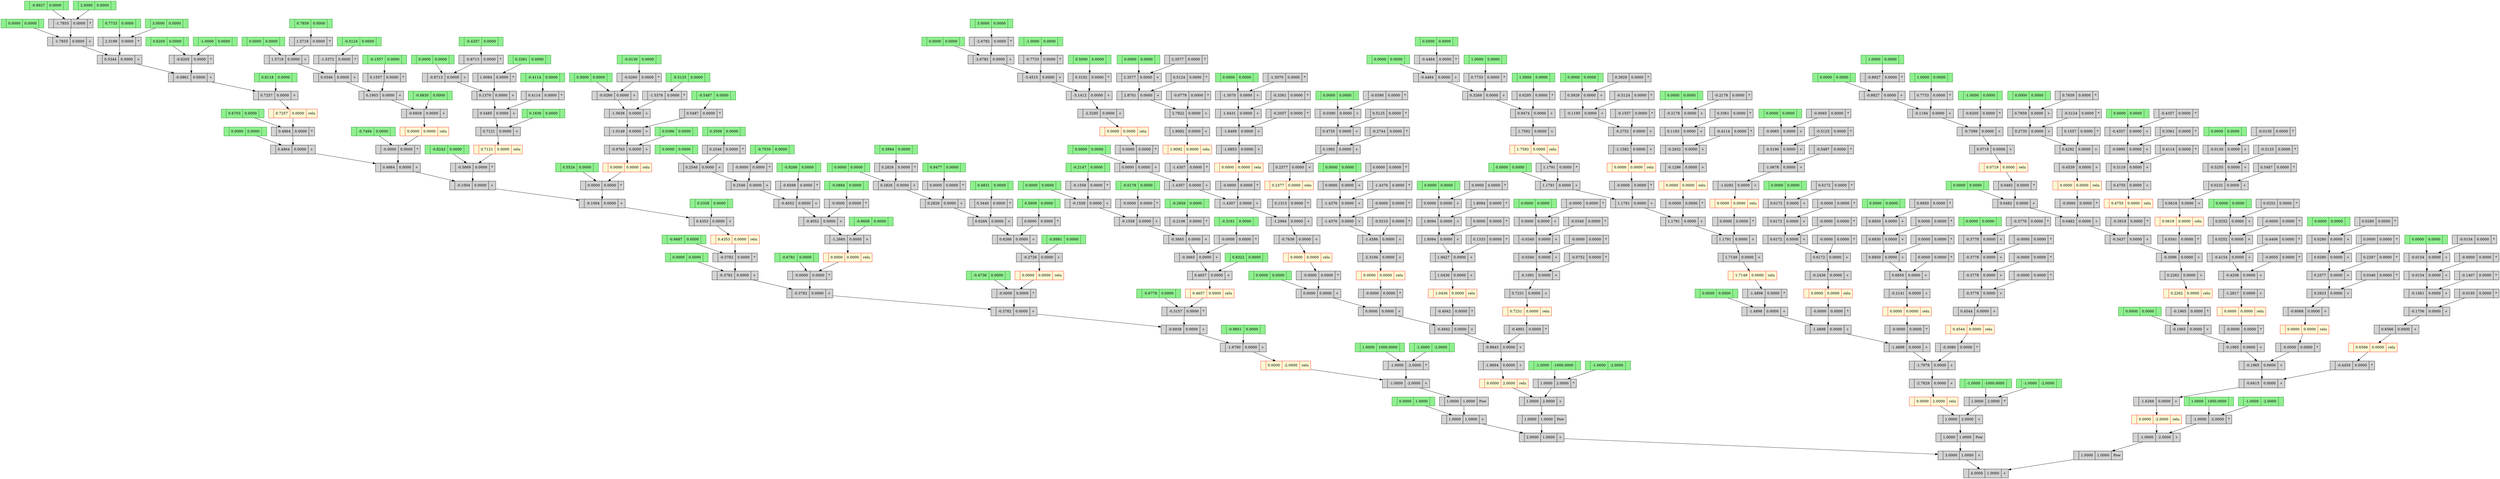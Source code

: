 digraph Micrograd { 
	"69c89ccd-f276-48a4-b760-f9f48dc24075"[style=filled,label="|4.0000|1.0000|+",shape=record]; 
	"55563f4d-2536-4d00-97b7-269964b7d61e"[style=filled,label="|3.0000|1.0000|+",shape=record]; 
	"eadeecb6-e149-4afa-a0fe-9ddd0b8aff60"[style=filled,label="|2.0000|1.0000|+",shape=record]; 
	"76893b90-c7dc-4ae0-a9c9-74c5bada2085"[style=filled,label="|1.0000|1.0000|+",shape=record]; 
	"5da660d5-8ff4-4c70-99f0-c04b7b562bbd"[style=filled,color="#008000",fillcolor="#90EE90",label="|0.0000|1.0000|",shape=record]; 
	"5da660d5-8ff4-4c70-99f0-c04b7b562bbd" -> "76893b90-c7dc-4ae0-a9c9-74c5bada2085"; 
	"7ee6d7c0-5e88-4bcc-9ef3-367b27110fc7"[style=filled,label="|1.0000|1.0000|Pow",shape=record]; 
	"875218fe-e9b6-4311-aaa8-107111e89285"[style=filled,label="|-1.0000|-2.0000|+",shape=record]; 
	"a2cc977d-f39a-47eb-a4c3-92e704c9c43f"[style=filled,color="#FF0000",fillcolor="#FAFAD2",label="|0.0000|-2.0000|relu",shape=record]; 
	"e1201a46-f9d5-4d8a-bc6e-34390ea0b576"[style=filled,label="|-1.6790|0.0000|+",shape=record]; 
	"ddf54a5c-f47e-43fe-922a-ced5867b4ae6"[style=filled,label="|-0.6938|0.0000|+",shape=record]; 
	"eeee4fb2-cf1e-447f-8e8d-de208007a14b"[style=filled,label="|-0.3782|0.0000|+",shape=record]; 
	"5a1bb3e4-dd9b-423e-99d3-d9ef5ec3f346"[style=filled,label="|-0.3782|0.0000|+",shape=record]; 
	"d747950a-7cf9-4434-8810-6ef507ead88a"[style=filled,label="|-0.3782|0.0000|+",shape=record]; 
	"785093e1-b420-43f3-946e-199e9106a387"[style=filled,color="#008000",fillcolor="#90EE90",label="|0.0000|0.0000|",shape=record]; 
	"785093e1-b420-43f3-946e-199e9106a387" -> "d747950a-7cf9-4434-8810-6ef507ead88a"; 
	"dcb84fd9-077a-4d2a-ab34-26912ccb5654"[style=filled,label="|-0.3782|0.0000|*",shape=record]; 
	"1f46b4d2-be8a-4861-859e-43ac1b83e7ef"[style=filled,color="#008000",fillcolor="#90EE90",label="|-0.8687|0.0000|",shape=record]; 
	"1f46b4d2-be8a-4861-859e-43ac1b83e7ef" -> "dcb84fd9-077a-4d2a-ab34-26912ccb5654"; 
	"ef19930f-be04-4359-94c0-5babc8120837"[style=filled,color="#FF0000",fillcolor="#FAFAD2",label="|0.4353|0.0000|relu",shape=record]; 
	"9b512c55-c97b-4133-a53f-1863dc6d92fd"[style=filled,label="|0.4353|0.0000|+",shape=record]; 
	"6511132a-2c0a-4606-b2de-12fb127b8e7e"[style=filled,label="|-0.1004|0.0000|+",shape=record]; 
	"247ecc66-e643-47da-a15a-8feec6737b09"[style=filled,label="|-0.1004|0.0000|+",shape=record]; 
	"e4a2ff15-0b86-4887-a544-b070abec1139"[style=filled,label="|0.4864|0.0000|+",shape=record]; 
	"e71552d0-18f0-4144-948f-211f5470c329"[style=filled,label="|0.4864|0.0000|+",shape=record]; 
	"7afe995d-2a85-4d10-92b8-7243c5244abb"[style=filled,color="#008000",fillcolor="#90EE90",label="|0.0000|0.0000|",shape=record]; 
	"7afe995d-2a85-4d10-92b8-7243c5244abb" -> "e71552d0-18f0-4144-948f-211f5470c329"; 
	"09c8c33f-3004-4921-8277-0be33ca419d7"[style=filled,label="|0.4864|0.0000|*",shape=record]; 
	"8b77569d-88f5-4c8d-90d3-445c94437ddb"[style=filled,color="#008000",fillcolor="#90EE90",label="|0.6703|0.0000|",shape=record]; 
	"8b77569d-88f5-4c8d-90d3-445c94437ddb" -> "09c8c33f-3004-4921-8277-0be33ca419d7"; 
	"39d3aa9c-a0dd-48f3-a0b8-6c3f7e27979e"[style=filled,color="#FF0000",fillcolor="#FAFAD2",label="|0.7257|0.0000|relu",shape=record]; 
	"f5046c27-d5c3-4e51-a6ca-a78d16ee99ba"[style=filled,label="|0.7257|0.0000|+",shape=record]; 
	"85648f56-3c31-41f2-9bee-de7e0bd3eae6"[style=filled,label="|-0.0861|0.0000|+",shape=record]; 
	"5c676109-c625-4859-90cd-8cb033169274"[style=filled,label="|0.5344|0.0000|+",shape=record]; 
	"44583515-e8ff-4643-af67-f00f1b8db175"[style=filled,label="|-1.7855|0.0000|+",shape=record]; 
	"6b125b20-ee04-4fff-a54d-0ac61517dc4b"[style=filled,color="#008000",fillcolor="#90EE90",label="|0.0000|0.0000|",shape=record]; 
	"6b125b20-ee04-4fff-a54d-0ac61517dc4b" -> "44583515-e8ff-4643-af67-f00f1b8db175"; 
	"288a6028-a9e7-4819-a6f0-60ab0509aac3"[style=filled,label="|-1.7855|0.0000|*",shape=record]; 
	"5438b73e-840e-4afc-b479-d2b95b3fbcbc"[style=filled,color="#008000",fillcolor="#90EE90",label="|-0.8927|0.0000|",shape=record]; 
	"5438b73e-840e-4afc-b479-d2b95b3fbcbc" -> "288a6028-a9e7-4819-a6f0-60ab0509aac3"; 
	"cc381874-7901-4aff-bee8-d8abb54219c5"[style=filled,color="#008000",fillcolor="#90EE90",label="|2.0000|0.0000|",shape=record]; 
	"cc381874-7901-4aff-bee8-d8abb54219c5" -> "288a6028-a9e7-4819-a6f0-60ab0509aac3"; 
	"288a6028-a9e7-4819-a6f0-60ab0509aac3" -> "44583515-e8ff-4643-af67-f00f1b8db175"; 
	"44583515-e8ff-4643-af67-f00f1b8db175" -> "5c676109-c625-4859-90cd-8cb033169274"; 
	"dfcb856a-1889-404b-b6ca-ac6b2d85e264"[style=filled,label="|2.3199|0.0000|*",shape=record]; 
	"e73da3be-32e8-40f7-aceb-0e57d16fd96e"[style=filled,color="#008000",fillcolor="#90EE90",label="|0.7733|0.0000|",shape=record]; 
	"e73da3be-32e8-40f7-aceb-0e57d16fd96e" -> "dfcb856a-1889-404b-b6ca-ac6b2d85e264"; 
	"aeb1d6a5-e55b-4e0d-ba07-754db3b407f7"[style=filled,color="#008000",fillcolor="#90EE90",label="|3.0000|0.0000|",shape=record]; 
	"aeb1d6a5-e55b-4e0d-ba07-754db3b407f7" -> "dfcb856a-1889-404b-b6ca-ac6b2d85e264"; 
	"dfcb856a-1889-404b-b6ca-ac6b2d85e264" -> "5c676109-c625-4859-90cd-8cb033169274"; 
	"5c676109-c625-4859-90cd-8cb033169274" -> "85648f56-3c31-41f2-9bee-de7e0bd3eae6"; 
	"fb378ec8-8375-48d3-a9cc-8dbaba35f021"[style=filled,label="|-0.6205|0.0000|*",shape=record]; 
	"fc37e9ba-32b1-4ba1-b691-486ae2f46bfa"[style=filled,color="#008000",fillcolor="#90EE90",label="|0.6205|0.0000|",shape=record]; 
	"fc37e9ba-32b1-4ba1-b691-486ae2f46bfa" -> "fb378ec8-8375-48d3-a9cc-8dbaba35f021"; 
	"58eccc74-585c-4574-a6f2-2df0379a58fe"[style=filled,color="#008000",fillcolor="#90EE90",label="|-1.0000|0.0000|",shape=record]; 
	"58eccc74-585c-4574-a6f2-2df0379a58fe" -> "fb378ec8-8375-48d3-a9cc-8dbaba35f021"; 
	"fb378ec8-8375-48d3-a9cc-8dbaba35f021" -> "85648f56-3c31-41f2-9bee-de7e0bd3eae6"; 
	"85648f56-3c31-41f2-9bee-de7e0bd3eae6" -> "f5046c27-d5c3-4e51-a6ca-a78d16ee99ba"; 
	"fc879de1-e333-47d3-8c3c-9ad15b1f545a"[style=filled,color="#008000",fillcolor="#90EE90",label="|0.8118|0.0000|",shape=record]; 
	"fc879de1-e333-47d3-8c3c-9ad15b1f545a" -> "f5046c27-d5c3-4e51-a6ca-a78d16ee99ba"; 
	"f5046c27-d5c3-4e51-a6ca-a78d16ee99ba" -> "39d3aa9c-a0dd-48f3-a0b8-6c3f7e27979e"; 
	"39d3aa9c-a0dd-48f3-a0b8-6c3f7e27979e" -> "09c8c33f-3004-4921-8277-0be33ca419d7"; 
	"09c8c33f-3004-4921-8277-0be33ca419d7" -> "e71552d0-18f0-4144-948f-211f5470c329"; 
	"e71552d0-18f0-4144-948f-211f5470c329" -> "e4a2ff15-0b86-4887-a544-b070abec1139"; 
	"d0d1c02d-9644-4584-aef2-d4132956c61c"[style=filled,label="|-0.0000|0.0000|*",shape=record]; 
	"ae1c8a30-55d3-4d06-b067-9fb19b34cf00"[style=filled,color="#008000",fillcolor="#90EE90",label="|-0.7494|0.0000|",shape=record]; 
	"ae1c8a30-55d3-4d06-b067-9fb19b34cf00" -> "d0d1c02d-9644-4584-aef2-d4132956c61c"; 
	"9dacefb7-5d52-41bf-9098-9548a3aa98ec"[style=filled,color="#FF0000",fillcolor="#FAFAD2",label="|0.0000|0.0000|relu",shape=record]; 
	"2219e2e9-ab29-44b5-8277-d9c0b2433f43"[style=filled,label="|-0.6928|0.0000|+",shape=record]; 
	"80990e15-6ef2-47a3-8dda-7e5eb9d56e19"[style=filled,label="|0.1903|0.0000|+",shape=record]; 
	"55a75096-d969-4fa3-8a9a-8e628a0537b2"[style=filled,label="|0.0346|0.0000|+",shape=record]; 
	"95512be5-f323-437d-b2af-943d2ecf2d64"[style=filled,label="|1.5718|0.0000|+",shape=record]; 
	"a12c5cd8-8d59-4964-af25-0f4a1d418da6"[style=filled,color="#008000",fillcolor="#90EE90",label="|0.0000|0.0000|",shape=record]; 
	"a12c5cd8-8d59-4964-af25-0f4a1d418da6" -> "95512be5-f323-437d-b2af-943d2ecf2d64"; 
	"86eb0dbe-a363-4c39-b721-b1747e7ef41b"[style=filled,label="|1.5718|0.0000|*",shape=record]; 
	"cbf76acd-ba68-426d-8324-aafa363d8e4c"[style=filled,color="#008000",fillcolor="#90EE90",label="|0.7859|0.0000|",shape=record]; 
	"cbf76acd-ba68-426d-8324-aafa363d8e4c" -> "86eb0dbe-a363-4c39-b721-b1747e7ef41b"; 
	"86eb0dbe-a363-4c39-b721-b1747e7ef41b" -> "95512be5-f323-437d-b2af-943d2ecf2d64"; 
	"95512be5-f323-437d-b2af-943d2ecf2d64" -> "55a75096-d969-4fa3-8a9a-8e628a0537b2"; 
	"35d6270a-f2e3-429b-ae90-18426db386a9"[style=filled,label="|-1.5372|0.0000|*",shape=record]; 
	"825bc1d6-331c-42f3-b96f-a675e9b241dc"[style=filled,color="#008000",fillcolor="#90EE90",label="|-0.5124|0.0000|",shape=record]; 
	"825bc1d6-331c-42f3-b96f-a675e9b241dc" -> "35d6270a-f2e3-429b-ae90-18426db386a9"; 
	"35d6270a-f2e3-429b-ae90-18426db386a9" -> "55a75096-d969-4fa3-8a9a-8e628a0537b2"; 
	"55a75096-d969-4fa3-8a9a-8e628a0537b2" -> "80990e15-6ef2-47a3-8dda-7e5eb9d56e19"; 
	"867a657c-2066-4243-851e-805bca920549"[style=filled,label="|0.1557|0.0000|*",shape=record]; 
	"111d5a8f-c209-4e60-90ff-361b0f91d96e"[style=filled,color="#008000",fillcolor="#90EE90",label="|-0.1557|0.0000|",shape=record]; 
	"111d5a8f-c209-4e60-90ff-361b0f91d96e" -> "867a657c-2066-4243-851e-805bca920549"; 
	"867a657c-2066-4243-851e-805bca920549" -> "80990e15-6ef2-47a3-8dda-7e5eb9d56e19"; 
	"80990e15-6ef2-47a3-8dda-7e5eb9d56e19" -> "2219e2e9-ab29-44b5-8277-d9c0b2433f43"; 
	"d91b07ec-e614-416a-9899-82f0a2596f48"[style=filled,color="#008000",fillcolor="#90EE90",label="|-0.8830|0.0000|",shape=record]; 
	"d91b07ec-e614-416a-9899-82f0a2596f48" -> "2219e2e9-ab29-44b5-8277-d9c0b2433f43"; 
	"2219e2e9-ab29-44b5-8277-d9c0b2433f43" -> "9dacefb7-5d52-41bf-9098-9548a3aa98ec"; 
	"9dacefb7-5d52-41bf-9098-9548a3aa98ec" -> "d0d1c02d-9644-4584-aef2-d4132956c61c"; 
	"d0d1c02d-9644-4584-aef2-d4132956c61c" -> "e4a2ff15-0b86-4887-a544-b070abec1139"; 
	"e4a2ff15-0b86-4887-a544-b070abec1139" -> "247ecc66-e643-47da-a15a-8feec6737b09"; 
	"6aafb662-6f8e-4c25-9acc-ffed4158bae7"[style=filled,label="|-0.5869|0.0000|*",shape=record]; 
	"a2869898-042f-42fc-a648-eb955796698f"[style=filled,color="#008000",fillcolor="#90EE90",label="|-0.8242|0.0000|",shape=record]; 
	"a2869898-042f-42fc-a648-eb955796698f" -> "6aafb662-6f8e-4c25-9acc-ffed4158bae7"; 
	"9a075272-a5be-492d-a6ad-57afe7c5e6c1"[style=filled,color="#FF0000",fillcolor="#FAFAD2",label="|0.7121|0.0000|relu",shape=record]; 
	"40dad6d1-1915-46b7-97f6-052ee8f3ab22"[style=filled,label="|0.7121|0.0000|+",shape=record]; 
	"e84bf947-1b13-49f5-aa56-633f101a1637"[style=filled,label="|0.5485|0.0000|+",shape=record]; 
	"e1e22ad3-beab-41fa-bb5d-6d49259603e6"[style=filled,label="|0.1370|0.0000|+",shape=record]; 
	"5ff654ed-6b94-4e9f-a069-8b17722eef7c"[style=filled,label="|-0.8713|0.0000|+",shape=record]; 
	"b96852af-7cef-4242-bb5f-10e74e1acb07"[style=filled,color="#008000",fillcolor="#90EE90",label="|0.0000|0.0000|",shape=record]; 
	"b96852af-7cef-4242-bb5f-10e74e1acb07" -> "5ff654ed-6b94-4e9f-a069-8b17722eef7c"; 
	"23f73576-e96a-4c6e-b2f2-f501d3eb7fd8"[style=filled,label="|-0.8713|0.0000|*",shape=record]; 
	"dc4b885e-5e3d-403d-a9dc-e8a6a152d7b5"[style=filled,color="#008000",fillcolor="#90EE90",label="|-0.4357|0.0000|",shape=record]; 
	"dc4b885e-5e3d-403d-a9dc-e8a6a152d7b5" -> "23f73576-e96a-4c6e-b2f2-f501d3eb7fd8"; 
	"23f73576-e96a-4c6e-b2f2-f501d3eb7fd8" -> "5ff654ed-6b94-4e9f-a069-8b17722eef7c"; 
	"5ff654ed-6b94-4e9f-a069-8b17722eef7c" -> "e1e22ad3-beab-41fa-bb5d-6d49259603e6"; 
	"af9765ff-5034-4191-8397-5aa01207d9b0"[style=filled,label="|1.0084|0.0000|*",shape=record]; 
	"3c853782-0d9e-4d2f-ae40-a32d9485f3c1"[style=filled,color="#008000",fillcolor="#90EE90",label="|0.3361|0.0000|",shape=record]; 
	"3c853782-0d9e-4d2f-ae40-a32d9485f3c1" -> "af9765ff-5034-4191-8397-5aa01207d9b0"; 
	"af9765ff-5034-4191-8397-5aa01207d9b0" -> "e1e22ad3-beab-41fa-bb5d-6d49259603e6"; 
	"e1e22ad3-beab-41fa-bb5d-6d49259603e6" -> "e84bf947-1b13-49f5-aa56-633f101a1637"; 
	"cd80b3f9-3706-4e64-9613-d72a995e4e6a"[style=filled,label="|0.4114|0.0000|*",shape=record]; 
	"8c83923d-7ebf-4281-81fd-3af87e2eda33"[style=filled,color="#008000",fillcolor="#90EE90",label="|-0.4114|0.0000|",shape=record]; 
	"8c83923d-7ebf-4281-81fd-3af87e2eda33" -> "cd80b3f9-3706-4e64-9613-d72a995e4e6a"; 
	"cd80b3f9-3706-4e64-9613-d72a995e4e6a" -> "e84bf947-1b13-49f5-aa56-633f101a1637"; 
	"e84bf947-1b13-49f5-aa56-633f101a1637" -> "40dad6d1-1915-46b7-97f6-052ee8f3ab22"; 
	"81583bed-dc70-45b2-af45-576d5618b907"[style=filled,color="#008000",fillcolor="#90EE90",label="|0.1636|0.0000|",shape=record]; 
	"81583bed-dc70-45b2-af45-576d5618b907" -> "40dad6d1-1915-46b7-97f6-052ee8f3ab22"; 
	"40dad6d1-1915-46b7-97f6-052ee8f3ab22" -> "9a075272-a5be-492d-a6ad-57afe7c5e6c1"; 
	"9a075272-a5be-492d-a6ad-57afe7c5e6c1" -> "6aafb662-6f8e-4c25-9acc-ffed4158bae7"; 
	"6aafb662-6f8e-4c25-9acc-ffed4158bae7" -> "247ecc66-e643-47da-a15a-8feec6737b09"; 
	"247ecc66-e643-47da-a15a-8feec6737b09" -> "6511132a-2c0a-4606-b2de-12fb127b8e7e"; 
	"2953c02a-ae35-409f-9b01-5e76efbd79fa"[style=filled,label="|0.0000|0.0000|*",shape=record]; 
	"9b3b27b7-bb86-4866-a9f6-e3ab5758865a"[style=filled,color="#008000",fillcolor="#90EE90",label="|0.5524|0.0000|",shape=record]; 
	"9b3b27b7-bb86-4866-a9f6-e3ab5758865a" -> "2953c02a-ae35-409f-9b01-5e76efbd79fa"; 
	"7c259c99-c43c-4c42-8ad0-2a2c25bf3c66"[style=filled,color="#FF0000",fillcolor="#FAFAD2",label="|0.0000|0.0000|relu",shape=record]; 
	"cec4c512-05d3-4770-aaa3-30a1edc8d4f8"[style=filled,label="|-0.9763|0.0000|+",shape=record]; 
	"330bf987-ac24-47a3-9453-da3301f90bc3"[style=filled,label="|-1.0149|0.0000|+",shape=record]; 
	"839adee9-2c32-49b4-966b-b11f88d26576"[style=filled,label="|-1.5636|0.0000|+",shape=record]; 
	"1a625011-026a-4906-ba96-47d3488a7ad1"[style=filled,label="|-0.0260|0.0000|+",shape=record]; 
	"7d10bca8-9dd4-449c-85df-b1978c013ea1"[style=filled,color="#008000",fillcolor="#90EE90",label="|0.0000|0.0000|",shape=record]; 
	"7d10bca8-9dd4-449c-85df-b1978c013ea1" -> "1a625011-026a-4906-ba96-47d3488a7ad1"; 
	"14f831a7-79e3-4b6c-b6f8-dae98aac1c2f"[style=filled,label="|-0.0260|0.0000|*",shape=record]; 
	"fe094797-be82-4f2b-9665-507cc4cdca9e"[style=filled,color="#008000",fillcolor="#90EE90",label="|-0.0130|0.0000|",shape=record]; 
	"fe094797-be82-4f2b-9665-507cc4cdca9e" -> "14f831a7-79e3-4b6c-b6f8-dae98aac1c2f"; 
	"14f831a7-79e3-4b6c-b6f8-dae98aac1c2f" -> "1a625011-026a-4906-ba96-47d3488a7ad1"; 
	"1a625011-026a-4906-ba96-47d3488a7ad1" -> "839adee9-2c32-49b4-966b-b11f88d26576"; 
	"2a857bbf-cf99-4e16-bad3-dce2b3580832"[style=filled,label="|-1.5376|0.0000|*",shape=record]; 
	"bacb4483-5b35-47fc-a36c-e90253b6a9a9"[style=filled,color="#008000",fillcolor="#90EE90",label="|-0.5125|0.0000|",shape=record]; 
	"bacb4483-5b35-47fc-a36c-e90253b6a9a9" -> "2a857bbf-cf99-4e16-bad3-dce2b3580832"; 
	"2a857bbf-cf99-4e16-bad3-dce2b3580832" -> "839adee9-2c32-49b4-966b-b11f88d26576"; 
	"839adee9-2c32-49b4-966b-b11f88d26576" -> "330bf987-ac24-47a3-9453-da3301f90bc3"; 
	"b49450e6-1476-4386-8a00-0c7bb242d7cc"[style=filled,label="|0.5487|0.0000|*",shape=record]; 
	"951bed11-b921-4eca-b28a-eaa94ba9f7ce"[style=filled,color="#008000",fillcolor="#90EE90",label="|-0.5487|0.0000|",shape=record]; 
	"951bed11-b921-4eca-b28a-eaa94ba9f7ce" -> "b49450e6-1476-4386-8a00-0c7bb242d7cc"; 
	"b49450e6-1476-4386-8a00-0c7bb242d7cc" -> "330bf987-ac24-47a3-9453-da3301f90bc3"; 
	"330bf987-ac24-47a3-9453-da3301f90bc3" -> "cec4c512-05d3-4770-aaa3-30a1edc8d4f8"; 
	"ecbb3e92-43df-43bb-a40f-0f4bc2f4b045"[style=filled,color="#008000",fillcolor="#90EE90",label="|0.0386|0.0000|",shape=record]; 
	"ecbb3e92-43df-43bb-a40f-0f4bc2f4b045" -> "cec4c512-05d3-4770-aaa3-30a1edc8d4f8"; 
	"cec4c512-05d3-4770-aaa3-30a1edc8d4f8" -> "7c259c99-c43c-4c42-8ad0-2a2c25bf3c66"; 
	"7c259c99-c43c-4c42-8ad0-2a2c25bf3c66" -> "2953c02a-ae35-409f-9b01-5e76efbd79fa"; 
	"2953c02a-ae35-409f-9b01-5e76efbd79fa" -> "6511132a-2c0a-4606-b2de-12fb127b8e7e"; 
	"6511132a-2c0a-4606-b2de-12fb127b8e7e" -> "9b512c55-c97b-4133-a53f-1863dc6d92fd"; 
	"bd9a6c0a-4f28-40ea-bcf9-e5976a0cb545"[style=filled,color="#008000",fillcolor="#90EE90",label="|0.5358|0.0000|",shape=record]; 
	"bd9a6c0a-4f28-40ea-bcf9-e5976a0cb545" -> "9b512c55-c97b-4133-a53f-1863dc6d92fd"; 
	"9b512c55-c97b-4133-a53f-1863dc6d92fd" -> "ef19930f-be04-4359-94c0-5babc8120837"; 
	"ef19930f-be04-4359-94c0-5babc8120837" -> "dcb84fd9-077a-4d2a-ab34-26912ccb5654"; 
	"dcb84fd9-077a-4d2a-ab34-26912ccb5654" -> "d747950a-7cf9-4434-8810-6ef507ead88a"; 
	"d747950a-7cf9-4434-8810-6ef507ead88a" -> "5a1bb3e4-dd9b-423e-99d3-d9ef5ec3f346"; 
	"baa0a884-9700-48d1-b551-61c68ff1d092"[style=filled,label="|-0.0000|0.0000|*",shape=record]; 
	"859766b1-2c87-4c3d-b7be-52775799e5ea"[style=filled,color="#008000",fillcolor="#90EE90",label="|-0.6781|0.0000|",shape=record]; 
	"859766b1-2c87-4c3d-b7be-52775799e5ea" -> "baa0a884-9700-48d1-b551-61c68ff1d092"; 
	"bb1cae0c-b96e-4359-bcbc-360bc8bbd35e"[style=filled,color="#FF0000",fillcolor="#FAFAD2",label="|0.0000|0.0000|relu",shape=record]; 
	"58d9b734-8e98-4954-9bd8-0e2d23d599c4"[style=filled,label="|-1.2660|0.0000|+",shape=record]; 
	"c3ca4ff4-8173-42ed-b4e3-94336165d5fe"[style=filled,label="|-0.4052|0.0000|+",shape=record]; 
	"977cf764-da99-4556-b632-8141b9918f6f"[style=filled,label="|-0.4052|0.0000|+",shape=record]; 
	"6a7eaf81-43f6-4635-bd90-95fbfc08d062"[style=filled,label="|0.2546|0.0000|+",shape=record]; 
	"47024b01-dac5-4ac4-9c0a-55e65148ae8d"[style=filled,label="|0.2546|0.0000|+",shape=record]; 
	"5a591685-b0a4-4661-bcb9-84e5328a1696"[style=filled,color="#008000",fillcolor="#90EE90",label="|0.0000|0.0000|",shape=record]; 
	"5a591685-b0a4-4661-bcb9-84e5328a1696" -> "47024b01-dac5-4ac4-9c0a-55e65148ae8d"; 
	"873cbe70-4275-4d0d-ab40-c22e7cc05fd4"[style=filled,label="|0.2546|0.0000|*",shape=record]; 
	"a60f7606-39f7-4312-be8f-f4b5c0e44240"[style=filled,color="#008000",fillcolor="#90EE90",label="|0.3509|0.0000|",shape=record]; 
	"a60f7606-39f7-4312-be8f-f4b5c0e44240" -> "873cbe70-4275-4d0d-ab40-c22e7cc05fd4"; 
	"873cbe70-4275-4d0d-ab40-c22e7cc05fd4" -> "47024b01-dac5-4ac4-9c0a-55e65148ae8d"; 
	"47024b01-dac5-4ac4-9c0a-55e65148ae8d" -> "6a7eaf81-43f6-4635-bd90-95fbfc08d062"; 
	"78e2f664-83a4-41b3-864a-fb96e4c6cd15"[style=filled,label="|-0.0000|0.0000|*",shape=record]; 
	"12a66c41-0fa9-453e-8cdf-b5656bf6e7c6"[style=filled,color="#008000",fillcolor="#90EE90",label="|-0.7530|0.0000|",shape=record]; 
	"12a66c41-0fa9-453e-8cdf-b5656bf6e7c6" -> "78e2f664-83a4-41b3-864a-fb96e4c6cd15"; 
	"78e2f664-83a4-41b3-864a-fb96e4c6cd15" -> "6a7eaf81-43f6-4635-bd90-95fbfc08d062"; 
	"6a7eaf81-43f6-4635-bd90-95fbfc08d062" -> "977cf764-da99-4556-b632-8141b9918f6f"; 
	"cdb09ac4-9002-4b69-96c1-f642961fdc0b"[style=filled,label="|-0.6598|0.0000|*",shape=record]; 
	"fa1e2de7-cdb8-4d49-9e31-c98b5cfd8563"[style=filled,color="#008000",fillcolor="#90EE90",label="|-0.9266|0.0000|",shape=record]; 
	"fa1e2de7-cdb8-4d49-9e31-c98b5cfd8563" -> "cdb09ac4-9002-4b69-96c1-f642961fdc0b"; 
	"cdb09ac4-9002-4b69-96c1-f642961fdc0b" -> "977cf764-da99-4556-b632-8141b9918f6f"; 
	"977cf764-da99-4556-b632-8141b9918f6f" -> "c3ca4ff4-8173-42ed-b4e3-94336165d5fe"; 
	"407ec7a5-7124-483d-bb23-7b2c57a21f49"[style=filled,label="|-0.0000|0.0000|*",shape=record]; 
	"dadb539c-c585-4d21-a2ec-ab2427ff05b8"[style=filled,color="#008000",fillcolor="#90EE90",label="|-0.0884|0.0000|",shape=record]; 
	"dadb539c-c585-4d21-a2ec-ab2427ff05b8" -> "407ec7a5-7124-483d-bb23-7b2c57a21f49"; 
	"407ec7a5-7124-483d-bb23-7b2c57a21f49" -> "c3ca4ff4-8173-42ed-b4e3-94336165d5fe"; 
	"c3ca4ff4-8173-42ed-b4e3-94336165d5fe" -> "58d9b734-8e98-4954-9bd8-0e2d23d599c4"; 
	"2ba9725f-e9b3-409f-8241-aab538faaa9a"[style=filled,color="#008000",fillcolor="#90EE90",label="|-0.8608|0.0000|",shape=record]; 
	"2ba9725f-e9b3-409f-8241-aab538faaa9a" -> "58d9b734-8e98-4954-9bd8-0e2d23d599c4"; 
	"58d9b734-8e98-4954-9bd8-0e2d23d599c4" -> "bb1cae0c-b96e-4359-bcbc-360bc8bbd35e"; 
	"bb1cae0c-b96e-4359-bcbc-360bc8bbd35e" -> "baa0a884-9700-48d1-b551-61c68ff1d092"; 
	"baa0a884-9700-48d1-b551-61c68ff1d092" -> "5a1bb3e4-dd9b-423e-99d3-d9ef5ec3f346"; 
	"5a1bb3e4-dd9b-423e-99d3-d9ef5ec3f346" -> "eeee4fb2-cf1e-447f-8e8d-de208007a14b"; 
	"0f6249de-a3d6-4a48-9abf-4f20bb342847"[style=filled,label="|-0.0000|0.0000|*",shape=record]; 
	"f3fcbb11-59a1-45e2-8890-2b44b8b2d3fb"[style=filled,color="#008000",fillcolor="#90EE90",label="|-0.4736|0.0000|",shape=record]; 
	"f3fcbb11-59a1-45e2-8890-2b44b8b2d3fb" -> "0f6249de-a3d6-4a48-9abf-4f20bb342847"; 
	"b2e5a46e-1d66-4ae0-82f2-05072e6c0019"[style=filled,color="#FF0000",fillcolor="#FAFAD2",label="|0.0000|0.0000|relu",shape=record]; 
	"556f1ed8-0771-4015-ab2f-895878b277e3"[style=filled,label="|-0.2726|0.0000|+",shape=record]; 
	"8255fa29-77d0-4893-9db3-3adace97a274"[style=filled,label="|0.6266|0.0000|+",shape=record]; 
	"85357892-b928-4855-a722-7d51dda2e77e"[style=filled,label="|0.6266|0.0000|+",shape=record]; 
	"5823ad3b-143d-4872-81fa-5103dd0cf3ba"[style=filled,label="|0.2826|0.0000|+",shape=record]; 
	"919721cf-2360-4e23-a29b-8a25f9c6331f"[style=filled,label="|0.2826|0.0000|+",shape=record]; 
	"80bb1377-674d-4e07-b494-0bdecf84f4e3"[style=filled,color="#008000",fillcolor="#90EE90",label="|0.0000|0.0000|",shape=record]; 
	"80bb1377-674d-4e07-b494-0bdecf84f4e3" -> "919721cf-2360-4e23-a29b-8a25f9c6331f"; 
	"be091172-9e82-4e3b-9758-ff5bed627653"[style=filled,label="|0.2826|0.0000|*",shape=record]; 
	"5db8c078-dbc9-43b7-a56e-a6de9746beda"[style=filled,color="#008000",fillcolor="#90EE90",label="|0.3894|0.0000|",shape=record]; 
	"5db8c078-dbc9-43b7-a56e-a6de9746beda" -> "be091172-9e82-4e3b-9758-ff5bed627653"; 
	"be091172-9e82-4e3b-9758-ff5bed627653" -> "919721cf-2360-4e23-a29b-8a25f9c6331f"; 
	"919721cf-2360-4e23-a29b-8a25f9c6331f" -> "5823ad3b-143d-4872-81fa-5103dd0cf3ba"; 
	"dedc605e-ffbc-4353-8605-cb8775b90e85"[style=filled,label="|0.0000|0.0000|*",shape=record]; 
	"f136a7e1-ca21-4322-8262-92992b6e11bb"[style=filled,color="#008000",fillcolor="#90EE90",label="|0.9477|0.0000|",shape=record]; 
	"f136a7e1-ca21-4322-8262-92992b6e11bb" -> "dedc605e-ffbc-4353-8605-cb8775b90e85"; 
	"dedc605e-ffbc-4353-8605-cb8775b90e85" -> "5823ad3b-143d-4872-81fa-5103dd0cf3ba"; 
	"5823ad3b-143d-4872-81fa-5103dd0cf3ba" -> "85357892-b928-4855-a722-7d51dda2e77e"; 
	"7f625a42-a3c0-49c9-a54b-9c7de67376c1"[style=filled,label="|0.3440|0.0000|*",shape=record]; 
	"301767cb-c39f-4cb4-af75-f4157bfba8f2"[style=filled,color="#008000",fillcolor="#90EE90",label="|0.4831|0.0000|",shape=record]; 
	"301767cb-c39f-4cb4-af75-f4157bfba8f2" -> "7f625a42-a3c0-49c9-a54b-9c7de67376c1"; 
	"7f625a42-a3c0-49c9-a54b-9c7de67376c1" -> "85357892-b928-4855-a722-7d51dda2e77e"; 
	"85357892-b928-4855-a722-7d51dda2e77e" -> "8255fa29-77d0-4893-9db3-3adace97a274"; 
	"6c497450-d693-4ebd-b85f-f36dde982a00"[style=filled,label="|0.0000|0.0000|*",shape=record]; 
	"0db80135-3b07-4756-bd42-ce61ff420dd2"[style=filled,color="#008000",fillcolor="#90EE90",label="|0.5609|0.0000|",shape=record]; 
	"0db80135-3b07-4756-bd42-ce61ff420dd2" -> "6c497450-d693-4ebd-b85f-f36dde982a00"; 
	"6c497450-d693-4ebd-b85f-f36dde982a00" -> "8255fa29-77d0-4893-9db3-3adace97a274"; 
	"8255fa29-77d0-4893-9db3-3adace97a274" -> "556f1ed8-0771-4015-ab2f-895878b277e3"; 
	"ec300d7f-fe77-430a-9bc5-a0e71620b967"[style=filled,color="#008000",fillcolor="#90EE90",label="|-0.8991|0.0000|",shape=record]; 
	"ec300d7f-fe77-430a-9bc5-a0e71620b967" -> "556f1ed8-0771-4015-ab2f-895878b277e3"; 
	"556f1ed8-0771-4015-ab2f-895878b277e3" -> "b2e5a46e-1d66-4ae0-82f2-05072e6c0019"; 
	"b2e5a46e-1d66-4ae0-82f2-05072e6c0019" -> "0f6249de-a3d6-4a48-9abf-4f20bb342847"; 
	"0f6249de-a3d6-4a48-9abf-4f20bb342847" -> "eeee4fb2-cf1e-447f-8e8d-de208007a14b"; 
	"eeee4fb2-cf1e-447f-8e8d-de208007a14b" -> "ddf54a5c-f47e-43fe-922a-ced5867b4ae6"; 
	"b0b2d024-6b3d-43fb-8c81-6c88b9dcbc5d"[style=filled,label="|-0.3157|0.0000|*",shape=record]; 
	"bf705b86-31a1-4878-ba1b-3b02e25da482"[style=filled,color="#008000",fillcolor="#90EE90",label="|-0.6778|0.0000|",shape=record]; 
	"bf705b86-31a1-4878-ba1b-3b02e25da482" -> "b0b2d024-6b3d-43fb-8c81-6c88b9dcbc5d"; 
	"c9a2de5f-9670-4624-86c3-d8d97f0312dc"[style=filled,color="#FF0000",fillcolor="#FAFAD2",label="|0.4657|0.0000|relu",shape=record]; 
	"30d1d3cf-1928-4993-b373-c6bd0b881773"[style=filled,label="|0.4657|0.0000|+",shape=record]; 
	"1a58e667-72f5-42f5-88de-25534f4383da"[style=filled,label="|-0.3665|0.0000|+",shape=record]; 
	"383b7211-a137-47a8-8f59-60262f69cf31"[style=filled,label="|-0.3665|0.0000|+",shape=record]; 
	"0309d8db-8b4b-4cbc-b007-1bfa823ae6eb"[style=filled,label="|-0.1558|0.0000|+",shape=record]; 
	"bbf08f32-1e5e-4a6f-8695-b7f5a474d1e9"[style=filled,label="|-0.1558|0.0000|+",shape=record]; 
	"e41653c6-be92-4f7d-950b-4ba436935fb6"[style=filled,color="#008000",fillcolor="#90EE90",label="|0.0000|0.0000|",shape=record]; 
	"e41653c6-be92-4f7d-950b-4ba436935fb6" -> "bbf08f32-1e5e-4a6f-8695-b7f5a474d1e9"; 
	"026f673d-5db3-4206-9b35-d6c380bf180b"[style=filled,label="|-0.1558|0.0000|*",shape=record]; 
	"13e07167-b154-435c-88c3-8101c493575c"[style=filled,color="#008000",fillcolor="#90EE90",label="|-0.2147|0.0000|",shape=record]; 
	"13e07167-b154-435c-88c3-8101c493575c" -> "026f673d-5db3-4206-9b35-d6c380bf180b"; 
	"026f673d-5db3-4206-9b35-d6c380bf180b" -> "bbf08f32-1e5e-4a6f-8695-b7f5a474d1e9"; 
	"bbf08f32-1e5e-4a6f-8695-b7f5a474d1e9" -> "0309d8db-8b4b-4cbc-b007-1bfa823ae6eb"; 
	"5b1ddf9a-ff8f-47b5-8030-3595070a2cbc"[style=filled,label="|-0.0000|0.0000|*",shape=record]; 
	"c559cf1a-09d8-4074-a1fb-0622f2c2c8c9"[style=filled,color="#008000",fillcolor="#90EE90",label="|-0.0178|0.0000|",shape=record]; 
	"c559cf1a-09d8-4074-a1fb-0622f2c2c8c9" -> "5b1ddf9a-ff8f-47b5-8030-3595070a2cbc"; 
	"5b1ddf9a-ff8f-47b5-8030-3595070a2cbc" -> "0309d8db-8b4b-4cbc-b007-1bfa823ae6eb"; 
	"0309d8db-8b4b-4cbc-b007-1bfa823ae6eb" -> "383b7211-a137-47a8-8f59-60262f69cf31"; 
	"71971bc9-8037-4b0e-b3f1-01aabe3a0439"[style=filled,label="|-0.2106|0.0000|*",shape=record]; 
	"543ee072-ff18-49cb-a90e-6861069d8535"[style=filled,color="#008000",fillcolor="#90EE90",label="|-0.2958|0.0000|",shape=record]; 
	"543ee072-ff18-49cb-a90e-6861069d8535" -> "71971bc9-8037-4b0e-b3f1-01aabe3a0439"; 
	"71971bc9-8037-4b0e-b3f1-01aabe3a0439" -> "383b7211-a137-47a8-8f59-60262f69cf31"; 
	"383b7211-a137-47a8-8f59-60262f69cf31" -> "1a58e667-72f5-42f5-88de-25534f4383da"; 
	"35b0aa77-6e0e-4d14-95f7-10a9b925a127"[style=filled,label="|-0.0000|0.0000|*",shape=record]; 
	"8d03333b-fe34-4c33-a698-71a1addcf517"[style=filled,color="#008000",fillcolor="#90EE90",label="|-0.3161|0.0000|",shape=record]; 
	"8d03333b-fe34-4c33-a698-71a1addcf517" -> "35b0aa77-6e0e-4d14-95f7-10a9b925a127"; 
	"35b0aa77-6e0e-4d14-95f7-10a9b925a127" -> "1a58e667-72f5-42f5-88de-25534f4383da"; 
	"1a58e667-72f5-42f5-88de-25534f4383da" -> "30d1d3cf-1928-4993-b373-c6bd0b881773"; 
	"ff2899cf-9399-4b1e-a16e-41112128660a"[style=filled,color="#008000",fillcolor="#90EE90",label="|0.8322|0.0000|",shape=record]; 
	"ff2899cf-9399-4b1e-a16e-41112128660a" -> "30d1d3cf-1928-4993-b373-c6bd0b881773"; 
	"30d1d3cf-1928-4993-b373-c6bd0b881773" -> "c9a2de5f-9670-4624-86c3-d8d97f0312dc"; 
	"c9a2de5f-9670-4624-86c3-d8d97f0312dc" -> "b0b2d024-6b3d-43fb-8c81-6c88b9dcbc5d"; 
	"b0b2d024-6b3d-43fb-8c81-6c88b9dcbc5d" -> "ddf54a5c-f47e-43fe-922a-ced5867b4ae6"; 
	"ddf54a5c-f47e-43fe-922a-ced5867b4ae6" -> "e1201a46-f9d5-4d8a-bc6e-34390ea0b576"; 
	"f1ecb8e5-f6a1-4e6a-a8a2-2f288ff98176"[style=filled,color="#008000",fillcolor="#90EE90",label="|-0.9851|0.0000|",shape=record]; 
	"f1ecb8e5-f6a1-4e6a-a8a2-2f288ff98176" -> "e1201a46-f9d5-4d8a-bc6e-34390ea0b576"; 
	"e1201a46-f9d5-4d8a-bc6e-34390ea0b576" -> "a2cc977d-f39a-47eb-a4c3-92e704c9c43f"; 
	"a2cc977d-f39a-47eb-a4c3-92e704c9c43f" -> "875218fe-e9b6-4311-aaa8-107111e89285"; 
	"e3a3f237-2109-40dd-bf06-5444371d0217"[style=filled,label="|-1.0000|-2.0000|*",shape=record]; 
	"ab6ddb54-783a-4e36-bce8-f83a92f4f9ee"[style=filled,color="#008000",fillcolor="#90EE90",label="|1.0000|1000.0000|",shape=record]; 
	"ab6ddb54-783a-4e36-bce8-f83a92f4f9ee" -> "e3a3f237-2109-40dd-bf06-5444371d0217"; 
	"96ec34d8-2fa8-43a4-aef6-5fe56e0ffd0f"[style=filled,color="#008000",fillcolor="#90EE90",label="|-1.0000|-2.0000|",shape=record]; 
	"96ec34d8-2fa8-43a4-aef6-5fe56e0ffd0f" -> "e3a3f237-2109-40dd-bf06-5444371d0217"; 
	"e3a3f237-2109-40dd-bf06-5444371d0217" -> "875218fe-e9b6-4311-aaa8-107111e89285"; 
	"875218fe-e9b6-4311-aaa8-107111e89285" -> "7ee6d7c0-5e88-4bcc-9ef3-367b27110fc7"; 
	"7ee6d7c0-5e88-4bcc-9ef3-367b27110fc7" -> "76893b90-c7dc-4ae0-a9c9-74c5bada2085"; 
	"76893b90-c7dc-4ae0-a9c9-74c5bada2085" -> "eadeecb6-e149-4afa-a0fe-9ddd0b8aff60"; 
	"acce4205-7e2b-483b-9cae-e29f338f9e21"[style=filled,label="|1.0000|1.0000|Pow",shape=record]; 
	"2a2c7eab-4438-42cf-b3cf-189968e3395b"[style=filled,label="|1.0000|2.0000|+",shape=record]; 
	"f876db2c-4884-4313-84c0-8ffbe2b5663b"[style=filled,color="#FF0000",fillcolor="#FAFAD2",label="|0.0000|2.0000|relu",shape=record]; 
	"3ae70c9f-578e-41f6-ad97-689b7742c503"[style=filled,label="|-1.9694|0.0000|+",shape=record]; 
	"979d6853-8cbd-43c1-8554-d08a93a43930"[style=filled,label="|-0.9843|0.0000|+",shape=record]; 
	"fe939649-789b-4592-bb9b-68d8d1cc971b"[style=filled,label="|-0.4942|0.0000|+",shape=record]; 
	"d90247b4-e242-441b-9eaa-884024cc8239"[style=filled,label="|0.0000|0.0000|+",shape=record]; 
	"e090c596-32a6-4e74-aff1-b3073f2f81d3"[style=filled,label="|0.0000|0.0000|+",shape=record]; 
	"ceb6f0db-5d34-49b2-af53-f25d51c52dd2"[style=filled,color="#008000",fillcolor="#90EE90",label="|0.0000|0.0000|",shape=record]; 
	"ceb6f0db-5d34-49b2-af53-f25d51c52dd2" -> "e090c596-32a6-4e74-aff1-b3073f2f81d3"; 
	"1e894d7e-da0c-43e3-8e5a-6a40bf3a1ac8"[style=filled,label="|-0.0000|0.0000|*",shape=record]; 
	"34a8c464-ddad-4486-adfb-7637650661bb"[style=filled,color="#FF0000",fillcolor="#FAFAD2",label="|0.0000|0.0000|relu",shape=record]; 
	"59fd016f-5c4e-4b6e-a441-caf0688772ef"[style=filled,label="|-0.7636|0.0000|+",shape=record]; 
	"79c6172b-5fa8-40dd-8a0a-65a94062ba04"[style=filled,label="|-1.2994|0.0000|+",shape=record]; 
	"48d66793-f667-4003-89ab-51ded95c4a7b"[style=filled,label="|-1.4307|0.0000|+",shape=record]; 
	"5ae5d8e2-2136-4e4b-8fe3-7a8ca60d0b16"[style=filled,label="|-1.4307|0.0000|+",shape=record]; 
	"97e2e899-422d-44bf-87b6-23ee68aedd5f"[style=filled,label="|0.0000|0.0000|+",shape=record]; 
	"e646a373-c9a3-454e-97eb-b5fecb5d167a"[style=filled,color="#008000",fillcolor="#90EE90",label="|0.0000|0.0000|",shape=record]; 
	"e646a373-c9a3-454e-97eb-b5fecb5d167a" -> "97e2e899-422d-44bf-87b6-23ee68aedd5f"; 
	"c3a2f41b-3154-4ab8-ae3f-9f2cad7bb2fd"[style=filled,label="|0.0000|0.0000|*",shape=record]; 
	"cbc73f5e-55bd-4c4e-8d11-ae9c48035ec0"[style=filled,color="#FF0000",fillcolor="#FAFAD2",label="|0.0000|0.0000|relu",shape=record]; 
	"2164c462-155c-417d-84b0-ae2391a08b81"[style=filled,label="|-2.3295|0.0000|+",shape=record]; 
	"a694e52a-55a6-4f58-9ca7-8e0a88d56b5d"[style=filled,label="|-3.1412|0.0000|+",shape=record]; 
	"787b7ca4-9567-425d-b3e3-45e63c4425f2"[style=filled,label="|-3.4515|0.0000|+",shape=record]; 
	"c43e554f-67af-446c-90de-57c7e29bb3b5"[style=filled,label="|-2.6782|0.0000|+",shape=record]; 
	"2379e0f0-1f5e-4610-842c-67948970acde"[style=filled,color="#008000",fillcolor="#90EE90",label="|0.0000|0.0000|",shape=record]; 
	"2379e0f0-1f5e-4610-842c-67948970acde" -> "c43e554f-67af-446c-90de-57c7e29bb3b5"; 
	"8abfbb23-4965-4be1-a4e4-95cdee6e78de"[style=filled,label="|-2.6782|0.0000|*",shape=record]; 
	"c2ba3459-2a18-4481-a58c-8ea0331aa2b0"[style=filled,color="#008000",fillcolor="#90EE90",label="|3.0000|0.0000|",shape=record]; 
	"c2ba3459-2a18-4481-a58c-8ea0331aa2b0" -> "8abfbb23-4965-4be1-a4e4-95cdee6e78de"; 
	"8abfbb23-4965-4be1-a4e4-95cdee6e78de" -> "c43e554f-67af-446c-90de-57c7e29bb3b5"; 
	"c43e554f-67af-446c-90de-57c7e29bb3b5" -> "787b7ca4-9567-425d-b3e3-45e63c4425f2"; 
	"8eec7972-09e7-40ee-a5ec-e706f557f63a"[style=filled,label="|-0.7733|0.0000|*",shape=record]; 
	"fbe4d1c2-473b-4136-8c29-56e0e1ace71b"[style=filled,color="#008000",fillcolor="#90EE90",label="|-1.0000|0.0000|",shape=record]; 
	"fbe4d1c2-473b-4136-8c29-56e0e1ace71b" -> "8eec7972-09e7-40ee-a5ec-e706f557f63a"; 
	"8eec7972-09e7-40ee-a5ec-e706f557f63a" -> "787b7ca4-9567-425d-b3e3-45e63c4425f2"; 
	"787b7ca4-9567-425d-b3e3-45e63c4425f2" -> "a694e52a-55a6-4f58-9ca7-8e0a88d56b5d"; 
	"72d40e98-3d16-4b96-9221-db3b8b211785"[style=filled,label="|0.3102|0.0000|*",shape=record]; 
	"4dae066e-face-4ebc-9799-2e8ef4fd3947"[style=filled,color="#008000",fillcolor="#90EE90",label="|0.5000|0.0000|",shape=record]; 
	"4dae066e-face-4ebc-9799-2e8ef4fd3947" -> "72d40e98-3d16-4b96-9221-db3b8b211785"; 
	"72d40e98-3d16-4b96-9221-db3b8b211785" -> "a694e52a-55a6-4f58-9ca7-8e0a88d56b5d"; 
	"a694e52a-55a6-4f58-9ca7-8e0a88d56b5d" -> "2164c462-155c-417d-84b0-ae2391a08b81"; 
	"2164c462-155c-417d-84b0-ae2391a08b81" -> "cbc73f5e-55bd-4c4e-8d11-ae9c48035ec0"; 
	"cbc73f5e-55bd-4c4e-8d11-ae9c48035ec0" -> "c3a2f41b-3154-4ab8-ae3f-9f2cad7bb2fd"; 
	"c3a2f41b-3154-4ab8-ae3f-9f2cad7bb2fd" -> "97e2e899-422d-44bf-87b6-23ee68aedd5f"; 
	"97e2e899-422d-44bf-87b6-23ee68aedd5f" -> "5ae5d8e2-2136-4e4b-8fe3-7a8ca60d0b16"; 
	"a66b1eb8-c8f1-436f-8165-fe5e0f63ef2d"[style=filled,label="|-1.4307|0.0000|*",shape=record]; 
	"f1880a74-f46a-4dab-87e6-0816a88779c1"[style=filled,color="#FF0000",fillcolor="#FAFAD2",label="|1.9092|0.0000|relu",shape=record]; 
	"d7e2cf26-a6e6-476f-b1bf-1aef2d4a1534"[style=filled,label="|1.9092|0.0000|+",shape=record]; 
	"6e598589-ffc1-42f3-9df3-f799810b1359"[style=filled,label="|2.7922|0.0000|+",shape=record]; 
	"60c70098-1acc-43c6-9159-aa1a5ebfd544"[style=filled,label="|2.8701|0.0000|+",shape=record]; 
	"aaff41e6-3a97-46cf-bf9b-4aa4c744ce4b"[style=filled,label="|2.3577|0.0000|+",shape=record]; 
	"b9fa0bae-f037-4eb9-a137-76927b4e12f8"[style=filled,color="#008000",fillcolor="#90EE90",label="|0.0000|0.0000|",shape=record]; 
	"b9fa0bae-f037-4eb9-a137-76927b4e12f8" -> "aaff41e6-3a97-46cf-bf9b-4aa4c744ce4b"; 
	"65f91495-ab33-497a-9aff-d5734528b68e"[style=filled,label="|2.3577|0.0000|*",shape=record]; 
	"65f91495-ab33-497a-9aff-d5734528b68e" -> "aaff41e6-3a97-46cf-bf9b-4aa4c744ce4b"; 
	"aaff41e6-3a97-46cf-bf9b-4aa4c744ce4b" -> "60c70098-1acc-43c6-9159-aa1a5ebfd544"; 
	"c4ea4039-482e-49d6-8f1d-7378727282a4"[style=filled,label="|0.5124|0.0000|*",shape=record]; 
	"c4ea4039-482e-49d6-8f1d-7378727282a4" -> "60c70098-1acc-43c6-9159-aa1a5ebfd544"; 
	"60c70098-1acc-43c6-9159-aa1a5ebfd544" -> "6e598589-ffc1-42f3-9df3-f799810b1359"; 
	"4892983b-93c8-41a5-b761-b2cbbd0235b2"[style=filled,label="|-0.0779|0.0000|*",shape=record]; 
	"4892983b-93c8-41a5-b761-b2cbbd0235b2" -> "6e598589-ffc1-42f3-9df3-f799810b1359"; 
	"6e598589-ffc1-42f3-9df3-f799810b1359" -> "d7e2cf26-a6e6-476f-b1bf-1aef2d4a1534"; 
	"d7e2cf26-a6e6-476f-b1bf-1aef2d4a1534" -> "f1880a74-f46a-4dab-87e6-0816a88779c1"; 
	"f1880a74-f46a-4dab-87e6-0816a88779c1" -> "a66b1eb8-c8f1-436f-8165-fe5e0f63ef2d"; 
	"a66b1eb8-c8f1-436f-8165-fe5e0f63ef2d" -> "5ae5d8e2-2136-4e4b-8fe3-7a8ca60d0b16"; 
	"5ae5d8e2-2136-4e4b-8fe3-7a8ca60d0b16" -> "48d66793-f667-4003-89ab-51ded95c4a7b"; 
	"37b6ec77-fbbb-40d7-ab76-b031527b9f3b"[style=filled,label="|-0.0000|0.0000|*",shape=record]; 
	"1f07fa56-3051-4891-a055-c5bf8167f9e0"[style=filled,color="#FF0000",fillcolor="#FAFAD2",label="|0.0000|0.0000|relu",shape=record]; 
	"c077c62e-9a64-44db-8fdb-03428fab23c6"[style=filled,label="|-1.6853|0.0000|+",shape=record]; 
	"b476a78d-fe30-41ff-a6a0-417dcb4230b2"[style=filled,label="|-1.8489|0.0000|+",shape=record]; 
	"70cbc2eb-8edb-4594-9a1c-33545fc37293"[style=filled,label="|-1.6431|0.0000|+",shape=record]; 
	"6ff2f522-7f5f-43ce-bcc6-349d9fda8d1f"[style=filled,label="|-1.3070|0.0000|+",shape=record]; 
	"77afeb76-7141-4d9c-b679-4c296e295ba2"[style=filled,color="#008000",fillcolor="#90EE90",label="|0.0000|0.0000|",shape=record]; 
	"77afeb76-7141-4d9c-b679-4c296e295ba2" -> "6ff2f522-7f5f-43ce-bcc6-349d9fda8d1f"; 
	"69c574be-925f-4b80-867a-1347e19daa6b"[style=filled,label="|-1.3070|0.0000|*",shape=record]; 
	"69c574be-925f-4b80-867a-1347e19daa6b" -> "6ff2f522-7f5f-43ce-bcc6-349d9fda8d1f"; 
	"6ff2f522-7f5f-43ce-bcc6-349d9fda8d1f" -> "70cbc2eb-8edb-4594-9a1c-33545fc37293"; 
	"fe8d5714-4b83-45dc-ac13-0bd294d331d5"[style=filled,label="|-0.3361|0.0000|*",shape=record]; 
	"fe8d5714-4b83-45dc-ac13-0bd294d331d5" -> "70cbc2eb-8edb-4594-9a1c-33545fc37293"; 
	"70cbc2eb-8edb-4594-9a1c-33545fc37293" -> "b476a78d-fe30-41ff-a6a0-417dcb4230b2"; 
	"af91d460-e634-4378-9daf-5df76b9814ed"[style=filled,label="|-0.2057|0.0000|*",shape=record]; 
	"af91d460-e634-4378-9daf-5df76b9814ed" -> "b476a78d-fe30-41ff-a6a0-417dcb4230b2"; 
	"b476a78d-fe30-41ff-a6a0-417dcb4230b2" -> "c077c62e-9a64-44db-8fdb-03428fab23c6"; 
	"c077c62e-9a64-44db-8fdb-03428fab23c6" -> "1f07fa56-3051-4891-a055-c5bf8167f9e0"; 
	"1f07fa56-3051-4891-a055-c5bf8167f9e0" -> "37b6ec77-fbbb-40d7-ab76-b031527b9f3b"; 
	"37b6ec77-fbbb-40d7-ab76-b031527b9f3b" -> "48d66793-f667-4003-89ab-51ded95c4a7b"; 
	"48d66793-f667-4003-89ab-51ded95c4a7b" -> "79c6172b-5fa8-40dd-8a0a-65a94062ba04"; 
	"ac45c37d-c500-4bc7-a3d1-f5ae427ea94b"[style=filled,label="|0.1313|0.0000|*",shape=record]; 
	"124c6c45-83d0-4f09-8a27-4373818def90"[style=filled,color="#FF0000",fillcolor="#FAFAD2",label="|0.2377|0.0000|relu",shape=record]; 
	"2bf872bd-cbaa-4076-9d50-5c66a684f7de"[style=filled,label="|0.2377|0.0000|+",shape=record]; 
	"cae9ae40-aa7e-4f27-8d33-51f8ea9051ca"[style=filled,label="|0.1992|0.0000|+",shape=record]; 
	"19a51498-68ed-4071-96ab-75024b1c5b42"[style=filled,label="|0.4735|0.0000|+",shape=record]; 
	"4c15208d-45e9-4ef7-8ced-64a207ea872c"[style=filled,label="|-0.0390|0.0000|+",shape=record]; 
	"0a821cec-110c-4729-8b3f-e02b29093891"[style=filled,color="#008000",fillcolor="#90EE90",label="|0.0000|0.0000|",shape=record]; 
	"0a821cec-110c-4729-8b3f-e02b29093891" -> "4c15208d-45e9-4ef7-8ced-64a207ea872c"; 
	"839ac7db-b720-4c23-b2b8-a35b37aecdd5"[style=filled,label="|-0.0390|0.0000|*",shape=record]; 
	"839ac7db-b720-4c23-b2b8-a35b37aecdd5" -> "4c15208d-45e9-4ef7-8ced-64a207ea872c"; 
	"4c15208d-45e9-4ef7-8ced-64a207ea872c" -> "19a51498-68ed-4071-96ab-75024b1c5b42"; 
	"b1de7b5e-4582-4445-a956-9695f9627372"[style=filled,label="|0.5125|0.0000|*",shape=record]; 
	"b1de7b5e-4582-4445-a956-9695f9627372" -> "19a51498-68ed-4071-96ab-75024b1c5b42"; 
	"19a51498-68ed-4071-96ab-75024b1c5b42" -> "cae9ae40-aa7e-4f27-8d33-51f8ea9051ca"; 
	"d9a88949-182d-4e82-8520-eb8ff14774d6"[style=filled,label="|-0.2744|0.0000|*",shape=record]; 
	"d9a88949-182d-4e82-8520-eb8ff14774d6" -> "cae9ae40-aa7e-4f27-8d33-51f8ea9051ca"; 
	"cae9ae40-aa7e-4f27-8d33-51f8ea9051ca" -> "2bf872bd-cbaa-4076-9d50-5c66a684f7de"; 
	"2bf872bd-cbaa-4076-9d50-5c66a684f7de" -> "124c6c45-83d0-4f09-8a27-4373818def90"; 
	"124c6c45-83d0-4f09-8a27-4373818def90" -> "ac45c37d-c500-4bc7-a3d1-f5ae427ea94b"; 
	"ac45c37d-c500-4bc7-a3d1-f5ae427ea94b" -> "79c6172b-5fa8-40dd-8a0a-65a94062ba04"; 
	"79c6172b-5fa8-40dd-8a0a-65a94062ba04" -> "59fd016f-5c4e-4b6e-a441-caf0688772ef"; 
	"59fd016f-5c4e-4b6e-a441-caf0688772ef" -> "34a8c464-ddad-4486-adfb-7637650661bb"; 
	"34a8c464-ddad-4486-adfb-7637650661bb" -> "1e894d7e-da0c-43e3-8e5a-6a40bf3a1ac8"; 
	"1e894d7e-da0c-43e3-8e5a-6a40bf3a1ac8" -> "e090c596-32a6-4e74-aff1-b3073f2f81d3"; 
	"e090c596-32a6-4e74-aff1-b3073f2f81d3" -> "d90247b4-e242-441b-9eaa-884024cc8239"; 
	"e8ac941b-70c6-411d-9231-056b9e5c6f0c"[style=filled,label="|-0.0000|0.0000|*",shape=record]; 
	"7b4929af-2899-4221-af7c-91139e1ec270"[style=filled,color="#FF0000",fillcolor="#FAFAD2",label="|0.0000|0.0000|relu",shape=record]; 
	"59becb91-e649-44cc-b321-6e4ec5842f7d"[style=filled,label="|-2.3194|0.0000|+",shape=record]; 
	"e170a6e6-aa2d-4f94-9c8c-ea6a8c4036e9"[style=filled,label="|-1.4586|0.0000|+",shape=record]; 
	"b5a19d55-fb05-4ba8-87a9-b8739de56c23"[style=filled,label="|-1.4376|0.0000|+",shape=record]; 
	"c931fad5-40ea-4754-ad45-33ce4784b116"[style=filled,label="|-1.4376|0.0000|+",shape=record]; 
	"ce82e194-8b48-42f6-9539-896d31db822a"[style=filled,label="|0.0000|0.0000|+",shape=record]; 
	"47fb8414-47e8-4aba-a55f-44146203c1fc"[style=filled,color="#008000",fillcolor="#90EE90",label="|0.0000|0.0000|",shape=record]; 
	"47fb8414-47e8-4aba-a55f-44146203c1fc" -> "ce82e194-8b48-42f6-9539-896d31db822a"; 
	"6001fba6-ecd4-45ab-b359-a3d8a2911ece"[style=filled,label="|0.0000|0.0000|*",shape=record]; 
	"6001fba6-ecd4-45ab-b359-a3d8a2911ece" -> "ce82e194-8b48-42f6-9539-896d31db822a"; 
	"ce82e194-8b48-42f6-9539-896d31db822a" -> "c931fad5-40ea-4754-ad45-33ce4784b116"; 
	"4a25ff42-e869-470f-8c29-4370fa1d4010"[style=filled,label="|-1.4376|0.0000|*",shape=record]; 
	"4a25ff42-e869-470f-8c29-4370fa1d4010" -> "c931fad5-40ea-4754-ad45-33ce4784b116"; 
	"c931fad5-40ea-4754-ad45-33ce4784b116" -> "b5a19d55-fb05-4ba8-87a9-b8739de56c23"; 
	"577f2c29-29fa-4e03-ae33-fb0dd40b288d"[style=filled,label="|-0.0000|0.0000|*",shape=record]; 
	"577f2c29-29fa-4e03-ae33-fb0dd40b288d" -> "b5a19d55-fb05-4ba8-87a9-b8739de56c23"; 
	"b5a19d55-fb05-4ba8-87a9-b8739de56c23" -> "e170a6e6-aa2d-4f94-9c8c-ea6a8c4036e9"; 
	"27b873ba-0555-405e-a5e2-6e16984002ba"[style=filled,label="|-0.0210|0.0000|*",shape=record]; 
	"27b873ba-0555-405e-a5e2-6e16984002ba" -> "e170a6e6-aa2d-4f94-9c8c-ea6a8c4036e9"; 
	"e170a6e6-aa2d-4f94-9c8c-ea6a8c4036e9" -> "59becb91-e649-44cc-b321-6e4ec5842f7d"; 
	"59becb91-e649-44cc-b321-6e4ec5842f7d" -> "7b4929af-2899-4221-af7c-91139e1ec270"; 
	"7b4929af-2899-4221-af7c-91139e1ec270" -> "e8ac941b-70c6-411d-9231-056b9e5c6f0c"; 
	"e8ac941b-70c6-411d-9231-056b9e5c6f0c" -> "d90247b4-e242-441b-9eaa-884024cc8239"; 
	"d90247b4-e242-441b-9eaa-884024cc8239" -> "fe939649-789b-4592-bb9b-68d8d1cc971b"; 
	"c5e9c564-a10d-45d9-9ce6-4a26cb13c1ad"[style=filled,label="|-0.4942|0.0000|*",shape=record]; 
	"51b38ecc-b5f4-4455-a388-5bd8aabd745a"[style=filled,color="#FF0000",fillcolor="#FAFAD2",label="|1.0436|0.0000|relu",shape=record]; 
	"b058d9c7-58ca-4fdb-9c9c-f46664f2b128"[style=filled,label="|1.0436|0.0000|+",shape=record]; 
	"f5469801-f61b-4630-bd41-66b681bb93e3"[style=filled,label="|1.9427|0.0000|+",shape=record]; 
	"d7a7b763-f620-4c33-916b-6ed636396f15"[style=filled,label="|1.8094|0.0000|+",shape=record]; 
	"5bc29212-f45c-4c3b-af07-1f553d4d8927"[style=filled,label="|1.8094|0.0000|+",shape=record]; 
	"e82306f6-7acc-4fa8-9d0a-0058ffa334e5"[style=filled,label="|0.0000|0.0000|+",shape=record]; 
	"e570c074-855b-4ecf-915f-9d07648da895"[style=filled,color="#008000",fillcolor="#90EE90",label="|0.0000|0.0000|",shape=record]; 
	"e570c074-855b-4ecf-915f-9d07648da895" -> "e82306f6-7acc-4fa8-9d0a-0058ffa334e5"; 
	"0e2955fa-543a-41c7-84aa-cc3a6f5495b6"[style=filled,label="|0.0000|0.0000|*",shape=record]; 
	"0e2955fa-543a-41c7-84aa-cc3a6f5495b6" -> "e82306f6-7acc-4fa8-9d0a-0058ffa334e5"; 
	"e82306f6-7acc-4fa8-9d0a-0058ffa334e5" -> "5bc29212-f45c-4c3b-af07-1f553d4d8927"; 
	"9b626b42-c623-4044-99c2-96f523d5c092"[style=filled,label="|1.8094|0.0000|*",shape=record]; 
	"9b626b42-c623-4044-99c2-96f523d5c092" -> "5bc29212-f45c-4c3b-af07-1f553d4d8927"; 
	"5bc29212-f45c-4c3b-af07-1f553d4d8927" -> "d7a7b763-f620-4c33-916b-6ed636396f15"; 
	"c25bd31b-9c93-4378-8286-4ceb87497c28"[style=filled,label="|0.0000|0.0000|*",shape=record]; 
	"c25bd31b-9c93-4378-8286-4ceb87497c28" -> "d7a7b763-f620-4c33-916b-6ed636396f15"; 
	"d7a7b763-f620-4c33-916b-6ed636396f15" -> "f5469801-f61b-4630-bd41-66b681bb93e3"; 
	"54b3a90e-a6e5-417c-9036-68b0390eb0b8"[style=filled,label="|0.1333|0.0000|*",shape=record]; 
	"54b3a90e-a6e5-417c-9036-68b0390eb0b8" -> "f5469801-f61b-4630-bd41-66b681bb93e3"; 
	"f5469801-f61b-4630-bd41-66b681bb93e3" -> "b058d9c7-58ca-4fdb-9c9c-f46664f2b128"; 
	"b058d9c7-58ca-4fdb-9c9c-f46664f2b128" -> "51b38ecc-b5f4-4455-a388-5bd8aabd745a"; 
	"51b38ecc-b5f4-4455-a388-5bd8aabd745a" -> "c5e9c564-a10d-45d9-9ce6-4a26cb13c1ad"; 
	"c5e9c564-a10d-45d9-9ce6-4a26cb13c1ad" -> "fe939649-789b-4592-bb9b-68d8d1cc971b"; 
	"fe939649-789b-4592-bb9b-68d8d1cc971b" -> "979d6853-8cbd-43c1-8554-d08a93a43930"; 
	"867302f8-2258-4fa3-9c9f-dafe0ea35816"[style=filled,label="|-0.4901|0.0000|*",shape=record]; 
	"14298f75-9cdd-486a-9b97-c74a6f5bad05"[style=filled,color="#FF0000",fillcolor="#FAFAD2",label="|0.7231|0.0000|relu",shape=record]; 
	"5cb2f1a0-8f0e-4551-b801-d57f67811453"[style=filled,label="|0.7231|0.0000|+",shape=record]; 
	"8021f0cb-d7ba-4771-924d-0ccf05dc16bf"[style=filled,label="|-0.1091|0.0000|+",shape=record]; 
	"6edbaf3e-3e85-4ffb-9315-7d6beb601b2a"[style=filled,label="|-0.0340|0.0000|+",shape=record]; 
	"561bcd24-8875-4b9f-aa86-91fd1eaa67a5"[style=filled,label="|-0.0340|0.0000|+",shape=record]; 
	"063194ef-6506-433a-a65e-de040d032f85"[style=filled,label="|0.0000|0.0000|+",shape=record]; 
	"6d32bf6c-cb52-459c-8079-36965d8867a7"[style=filled,color="#008000",fillcolor="#90EE90",label="|0.0000|0.0000|",shape=record]; 
	"6d32bf6c-cb52-459c-8079-36965d8867a7" -> "063194ef-6506-433a-a65e-de040d032f85"; 
	"2c42d35f-0049-48a0-8f37-9d75c6c946cb"[style=filled,label="|-0.0000|0.0000|*",shape=record]; 
	"2c42d35f-0049-48a0-8f37-9d75c6c946cb" -> "063194ef-6506-433a-a65e-de040d032f85"; 
	"063194ef-6506-433a-a65e-de040d032f85" -> "561bcd24-8875-4b9f-aa86-91fd1eaa67a5"; 
	"d22e31df-b325-4bd4-9d4a-9d0c204db0e6"[style=filled,label="|-0.0340|0.0000|*",shape=record]; 
	"d22e31df-b325-4bd4-9d4a-9d0c204db0e6" -> "561bcd24-8875-4b9f-aa86-91fd1eaa67a5"; 
	"561bcd24-8875-4b9f-aa86-91fd1eaa67a5" -> "6edbaf3e-3e85-4ffb-9315-7d6beb601b2a"; 
	"166b93af-12bc-4f9d-bb34-63dc43a163b3"[style=filled,label="|-0.0000|0.0000|*",shape=record]; 
	"166b93af-12bc-4f9d-bb34-63dc43a163b3" -> "6edbaf3e-3e85-4ffb-9315-7d6beb601b2a"; 
	"6edbaf3e-3e85-4ffb-9315-7d6beb601b2a" -> "8021f0cb-d7ba-4771-924d-0ccf05dc16bf"; 
	"efc50d5e-69a6-4119-a835-2aee4d806e5d"[style=filled,label="|-0.0752|0.0000|*",shape=record]; 
	"efc50d5e-69a6-4119-a835-2aee4d806e5d" -> "8021f0cb-d7ba-4771-924d-0ccf05dc16bf"; 
	"8021f0cb-d7ba-4771-924d-0ccf05dc16bf" -> "5cb2f1a0-8f0e-4551-b801-d57f67811453"; 
	"5cb2f1a0-8f0e-4551-b801-d57f67811453" -> "14298f75-9cdd-486a-9b97-c74a6f5bad05"; 
	"14298f75-9cdd-486a-9b97-c74a6f5bad05" -> "867302f8-2258-4fa3-9c9f-dafe0ea35816"; 
	"867302f8-2258-4fa3-9c9f-dafe0ea35816" -> "979d6853-8cbd-43c1-8554-d08a93a43930"; 
	"979d6853-8cbd-43c1-8554-d08a93a43930" -> "3ae70c9f-578e-41f6-ad97-689b7742c503"; 
	"3ae70c9f-578e-41f6-ad97-689b7742c503" -> "f876db2c-4884-4313-84c0-8ffbe2b5663b"; 
	"f876db2c-4884-4313-84c0-8ffbe2b5663b" -> "2a2c7eab-4438-42cf-b3cf-189968e3395b"; 
	"a88346bc-71f7-4c34-a6b8-b09f52574d86"[style=filled,label="|1.0000|2.0000|*",shape=record]; 
	"6c9b2510-c462-4acd-a152-36ba65dbe955"[style=filled,color="#008000",fillcolor="#90EE90",label="|-1.0000|-1000.0000|",shape=record]; 
	"6c9b2510-c462-4acd-a152-36ba65dbe955" -> "a88346bc-71f7-4c34-a6b8-b09f52574d86"; 
	"bc6f8a1c-174f-46d5-9ac3-adce2f719585"[style=filled,color="#008000",fillcolor="#90EE90",label="|-1.0000|-2.0000|",shape=record]; 
	"bc6f8a1c-174f-46d5-9ac3-adce2f719585" -> "a88346bc-71f7-4c34-a6b8-b09f52574d86"; 
	"a88346bc-71f7-4c34-a6b8-b09f52574d86" -> "2a2c7eab-4438-42cf-b3cf-189968e3395b"; 
	"2a2c7eab-4438-42cf-b3cf-189968e3395b" -> "acce4205-7e2b-483b-9cae-e29f338f9e21"; 
	"acce4205-7e2b-483b-9cae-e29f338f9e21" -> "eadeecb6-e149-4afa-a0fe-9ddd0b8aff60"; 
	"eadeecb6-e149-4afa-a0fe-9ddd0b8aff60" -> "55563f4d-2536-4d00-97b7-269964b7d61e"; 
	"d0800065-72b6-415a-960c-ebd47281acfb"[style=filled,label="|1.0000|1.0000|Pow",shape=record]; 
	"ba6613cf-0b6c-4590-b38d-aa7d09b1594e"[style=filled,label="|1.0000|2.0000|+",shape=record]; 
	"936ddbfd-b52a-44bc-9cf4-fe3c58e9bc7d"[style=filled,color="#FF0000",fillcolor="#FAFAD2",label="|0.0000|2.0000|relu",shape=record]; 
	"06595930-bac3-4b1b-a127-921a6cd9f075"[style=filled,label="|-2.7829|0.0000|+",shape=record]; 
	"e9f1daf0-6395-4863-a81c-817c069d211e"[style=filled,label="|-1.7978|0.0000|+",shape=record]; 
	"68db0c90-4d60-48e9-a095-740078eb7a85"[style=filled,label="|-1.4898|0.0000|+",shape=record]; 
	"5728b894-5ff9-49b0-bc42-28fccadee163"[style=filled,label="|-1.4898|0.0000|+",shape=record]; 
	"8951d968-30c3-455c-bb2a-8194da1c5952"[style=filled,label="|-1.4898|0.0000|+",shape=record]; 
	"6a4b5a0e-7d61-49ac-bd6a-8bfa1b7a0748"[style=filled,color="#008000",fillcolor="#90EE90",label="|0.0000|0.0000|",shape=record]; 
	"6a4b5a0e-7d61-49ac-bd6a-8bfa1b7a0748" -> "8951d968-30c3-455c-bb2a-8194da1c5952"; 
	"34946c91-4846-4e27-b7ae-f2a4cb932b5e"[style=filled,label="|-1.4898|0.0000|*",shape=record]; 
	"e4e592c6-d81e-4b18-986f-d10c8783fbd4"[style=filled,color="#FF0000",fillcolor="#FAFAD2",label="|1.7149|0.0000|relu",shape=record]; 
	"51cdea6b-d008-41ac-88f5-e2cfc313dbdc"[style=filled,label="|1.7149|0.0000|+",shape=record]; 
	"5a3a40d2-1200-4885-879a-e9d159ffac3b"[style=filled,label="|1.1791|0.0000|+",shape=record]; 
	"0ce030b8-246a-4487-8668-b84ac5959855"[style=filled,label="|1.1791|0.0000|+",shape=record]; 
	"09191f9a-5d43-40fc-b097-1d4e9811509c"[style=filled,label="|1.1791|0.0000|+",shape=record]; 
	"d55ec4a1-7ca6-4200-9a6d-c172ede5b51e"[style=filled,label="|1.1791|0.0000|+",shape=record]; 
	"cc7a03cc-5e52-4663-be62-89e83d847cf0"[style=filled,color="#008000",fillcolor="#90EE90",label="|0.0000|0.0000|",shape=record]; 
	"cc7a03cc-5e52-4663-be62-89e83d847cf0" -> "d55ec4a1-7ca6-4200-9a6d-c172ede5b51e"; 
	"5ae3642a-9727-44e6-a690-0e36e4cfe149"[style=filled,label="|1.1791|0.0000|*",shape=record]; 
	"5b5cc4df-36a6-40f5-ba71-a426c191b6ed"[style=filled,color="#FF0000",fillcolor="#FAFAD2",label="|1.7592|0.0000|relu",shape=record]; 
	"5dd0bcd9-f6a6-4c66-b1a0-c4866c968aca"[style=filled,label="|1.7592|0.0000|+",shape=record]; 
	"b3dc7353-ddb2-4403-8dc7-0412fc846de5"[style=filled,label="|0.9474|0.0000|+",shape=record]; 
	"0573e238-9b3a-49a1-a6e3-67be101096e2"[style=filled,label="|0.3269|0.0000|+",shape=record]; 
	"a7fe9ab0-ed75-4de4-9f23-d25a3db4ac98"[style=filled,label="|-0.4464|0.0000|+",shape=record]; 
	"e70cb51f-f7a3-410a-bd6a-d90468953319"[style=filled,color="#008000",fillcolor="#90EE90",label="|0.0000|0.0000|",shape=record]; 
	"e70cb51f-f7a3-410a-bd6a-d90468953319" -> "a7fe9ab0-ed75-4de4-9f23-d25a3db4ac98"; 
	"c90b64e1-eae5-4bef-905f-e996f5ab1183"[style=filled,label="|-0.4464|0.0000|*",shape=record]; 
	"dd598c78-b3d8-4a43-86c9-95b56b1376df"[style=filled,color="#008000",fillcolor="#90EE90",label="|0.5000|0.0000|",shape=record]; 
	"dd598c78-b3d8-4a43-86c9-95b56b1376df" -> "c90b64e1-eae5-4bef-905f-e996f5ab1183"; 
	"c90b64e1-eae5-4bef-905f-e996f5ab1183" -> "a7fe9ab0-ed75-4de4-9f23-d25a3db4ac98"; 
	"a7fe9ab0-ed75-4de4-9f23-d25a3db4ac98" -> "0573e238-9b3a-49a1-a6e3-67be101096e2"; 
	"ff81b68c-0e5d-41f0-9e06-4989a448903b"[style=filled,label="|0.7733|0.0000|*",shape=record]; 
	"e92e4619-f406-46ac-b94f-f4aa6164189c"[style=filled,color="#008000",fillcolor="#90EE90",label="|1.0000|0.0000|",shape=record]; 
	"e92e4619-f406-46ac-b94f-f4aa6164189c" -> "ff81b68c-0e5d-41f0-9e06-4989a448903b"; 
	"ff81b68c-0e5d-41f0-9e06-4989a448903b" -> "0573e238-9b3a-49a1-a6e3-67be101096e2"; 
	"0573e238-9b3a-49a1-a6e3-67be101096e2" -> "b3dc7353-ddb2-4403-8dc7-0412fc846de5"; 
	"6bcf5e0a-c36c-4467-b227-b58296eb8b9a"[style=filled,label="|0.6205|0.0000|*",shape=record]; 
	"955b585c-ea4d-43b2-927d-551f8dfe1c3c"[style=filled,color="#008000",fillcolor="#90EE90",label="|1.0000|0.0000|",shape=record]; 
	"955b585c-ea4d-43b2-927d-551f8dfe1c3c" -> "6bcf5e0a-c36c-4467-b227-b58296eb8b9a"; 
	"6bcf5e0a-c36c-4467-b227-b58296eb8b9a" -> "b3dc7353-ddb2-4403-8dc7-0412fc846de5"; 
	"b3dc7353-ddb2-4403-8dc7-0412fc846de5" -> "5dd0bcd9-f6a6-4c66-b1a0-c4866c968aca"; 
	"5dd0bcd9-f6a6-4c66-b1a0-c4866c968aca" -> "5b5cc4df-36a6-40f5-ba71-a426c191b6ed"; 
	"5b5cc4df-36a6-40f5-ba71-a426c191b6ed" -> "5ae3642a-9727-44e6-a690-0e36e4cfe149"; 
	"5ae3642a-9727-44e6-a690-0e36e4cfe149" -> "d55ec4a1-7ca6-4200-9a6d-c172ede5b51e"; 
	"d55ec4a1-7ca6-4200-9a6d-c172ede5b51e" -> "09191f9a-5d43-40fc-b097-1d4e9811509c"; 
	"d9d997f9-43bd-420f-a9e2-fb73997c57b0"[style=filled,label="|-0.0000|0.0000|*",shape=record]; 
	"1902c5c3-f2fe-4008-9eff-96aad1ab6986"[style=filled,color="#FF0000",fillcolor="#FAFAD2",label="|0.0000|0.0000|relu",shape=record]; 
	"233ce404-aa92-4db1-b4a1-e7002c6816cc"[style=filled,label="|-1.1582|0.0000|+",shape=record]; 
	"966572e8-308f-488d-baa4-620108b86cd4"[style=filled,label="|-0.2752|0.0000|+",shape=record]; 
	"25593b42-052a-41ee-838b-0889fa5ab94e"[style=filled,label="|-0.1195|0.0000|+",shape=record]; 
	"0c11a761-4f9a-43be-9079-670d8019b9a4"[style=filled,label="|0.3929|0.0000|+",shape=record]; 
	"97bf449e-eb00-4bd2-badf-0ca038518363"[style=filled,color="#008000",fillcolor="#90EE90",label="|0.0000|0.0000|",shape=record]; 
	"97bf449e-eb00-4bd2-badf-0ca038518363" -> "0c11a761-4f9a-43be-9079-670d8019b9a4"; 
	"ea62f2b9-3268-489b-9828-254ebff90536"[style=filled,label="|0.3929|0.0000|*",shape=record]; 
	"ea62f2b9-3268-489b-9828-254ebff90536" -> "0c11a761-4f9a-43be-9079-670d8019b9a4"; 
	"0c11a761-4f9a-43be-9079-670d8019b9a4" -> "25593b42-052a-41ee-838b-0889fa5ab94e"; 
	"d2473605-e0be-4d5d-9a83-106511636e3a"[style=filled,label="|-0.5124|0.0000|*",shape=record]; 
	"d2473605-e0be-4d5d-9a83-106511636e3a" -> "25593b42-052a-41ee-838b-0889fa5ab94e"; 
	"25593b42-052a-41ee-838b-0889fa5ab94e" -> "966572e8-308f-488d-baa4-620108b86cd4"; 
	"116ddc4c-5115-45d1-a624-ac2c4374628c"[style=filled,label="|-0.1557|0.0000|*",shape=record]; 
	"116ddc4c-5115-45d1-a624-ac2c4374628c" -> "966572e8-308f-488d-baa4-620108b86cd4"; 
	"966572e8-308f-488d-baa4-620108b86cd4" -> "233ce404-aa92-4db1-b4a1-e7002c6816cc"; 
	"233ce404-aa92-4db1-b4a1-e7002c6816cc" -> "1902c5c3-f2fe-4008-9eff-96aad1ab6986"; 
	"1902c5c3-f2fe-4008-9eff-96aad1ab6986" -> "d9d997f9-43bd-420f-a9e2-fb73997c57b0"; 
	"d9d997f9-43bd-420f-a9e2-fb73997c57b0" -> "09191f9a-5d43-40fc-b097-1d4e9811509c"; 
	"09191f9a-5d43-40fc-b097-1d4e9811509c" -> "0ce030b8-246a-4487-8668-b84ac5959855"; 
	"25d27899-d85a-4a53-b3e5-f961a177d525"[style=filled,label="|-0.0000|0.0000|*",shape=record]; 
	"e2ea73bb-78e4-4627-8cfe-e38b2b8f4123"[style=filled,color="#FF0000",fillcolor="#FAFAD2",label="|0.0000|0.0000|relu",shape=record]; 
	"9dcb1466-86ae-4b28-99e0-fb9fe1959850"[style=filled,label="|-0.1296|0.0000|+",shape=record]; 
	"f04ac875-fc54-41c4-8230-7917e61d48b8"[style=filled,label="|-0.2932|0.0000|+",shape=record]; 
	"d68ab105-07fb-4115-acb6-40e274ea884b"[style=filled,label="|0.1183|0.0000|+",shape=record]; 
	"92cc724b-fde6-451d-9ef4-50084bda0f90"[style=filled,label="|-0.2178|0.0000|+",shape=record]; 
	"cf02e4c0-ccb9-4ea2-8732-9f263c131ce6"[style=filled,color="#008000",fillcolor="#90EE90",label="|0.0000|0.0000|",shape=record]; 
	"cf02e4c0-ccb9-4ea2-8732-9f263c131ce6" -> "92cc724b-fde6-451d-9ef4-50084bda0f90"; 
	"9f886ce3-606a-43a2-9333-5c17ac306f70"[style=filled,label="|-0.2178|0.0000|*",shape=record]; 
	"9f886ce3-606a-43a2-9333-5c17ac306f70" -> "92cc724b-fde6-451d-9ef4-50084bda0f90"; 
	"92cc724b-fde6-451d-9ef4-50084bda0f90" -> "d68ab105-07fb-4115-acb6-40e274ea884b"; 
	"7c782e37-9e29-4d4b-b839-02be3fffe38e"[style=filled,label="|0.3361|0.0000|*",shape=record]; 
	"7c782e37-9e29-4d4b-b839-02be3fffe38e" -> "d68ab105-07fb-4115-acb6-40e274ea884b"; 
	"d68ab105-07fb-4115-acb6-40e274ea884b" -> "f04ac875-fc54-41c4-8230-7917e61d48b8"; 
	"c4c3bc0e-9ab0-4d86-8bb4-4a8d16c4c455"[style=filled,label="|-0.4114|0.0000|*",shape=record]; 
	"c4c3bc0e-9ab0-4d86-8bb4-4a8d16c4c455" -> "f04ac875-fc54-41c4-8230-7917e61d48b8"; 
	"f04ac875-fc54-41c4-8230-7917e61d48b8" -> "9dcb1466-86ae-4b28-99e0-fb9fe1959850"; 
	"9dcb1466-86ae-4b28-99e0-fb9fe1959850" -> "e2ea73bb-78e4-4627-8cfe-e38b2b8f4123"; 
	"e2ea73bb-78e4-4627-8cfe-e38b2b8f4123" -> "25d27899-d85a-4a53-b3e5-f961a177d525"; 
	"25d27899-d85a-4a53-b3e5-f961a177d525" -> "0ce030b8-246a-4487-8668-b84ac5959855"; 
	"0ce030b8-246a-4487-8668-b84ac5959855" -> "5a3a40d2-1200-4885-879a-e9d159ffac3b"; 
	"89e80a37-34c4-44ab-8678-2e8f38b1c127"[style=filled,label="|0.0000|0.0000|*",shape=record]; 
	"bff26869-89e5-4387-b2d9-556e3aae2647"[style=filled,color="#FF0000",fillcolor="#FAFAD2",label="|0.0000|0.0000|relu",shape=record]; 
	"4790fb7f-a9cb-457b-9e6e-58db4b3f0bed"[style=filled,label="|-1.0292|0.0000|+",shape=record]; 
	"6d778a2e-2203-4eba-991d-20140623cce5"[style=filled,label="|-1.0678|0.0000|+",shape=record]; 
	"94aa42ac-2136-4e1c-8b42-27f96e97fe45"[style=filled,label="|-0.5190|0.0000|+",shape=record]; 
	"adcab082-118a-4bac-971b-f270f1f4d387"[style=filled,label="|-0.0065|0.0000|+",shape=record]; 
	"134b5fbe-ac03-4714-b71c-0b765dac8558"[style=filled,color="#008000",fillcolor="#90EE90",label="|0.0000|0.0000|",shape=record]; 
	"134b5fbe-ac03-4714-b71c-0b765dac8558" -> "adcab082-118a-4bac-971b-f270f1f4d387"; 
	"055b1627-392f-4e00-8e15-e303b84dd8fa"[style=filled,label="|-0.0065|0.0000|*",shape=record]; 
	"055b1627-392f-4e00-8e15-e303b84dd8fa" -> "adcab082-118a-4bac-971b-f270f1f4d387"; 
	"adcab082-118a-4bac-971b-f270f1f4d387" -> "94aa42ac-2136-4e1c-8b42-27f96e97fe45"; 
	"a5d1d5d8-23fa-49ae-b2f6-9fb821cb5488"[style=filled,label="|-0.5125|0.0000|*",shape=record]; 
	"a5d1d5d8-23fa-49ae-b2f6-9fb821cb5488" -> "94aa42ac-2136-4e1c-8b42-27f96e97fe45"; 
	"94aa42ac-2136-4e1c-8b42-27f96e97fe45" -> "6d778a2e-2203-4eba-991d-20140623cce5"; 
	"38691c79-a2ac-4624-ac0a-b798f04d9518"[style=filled,label="|-0.5487|0.0000|*",shape=record]; 
	"38691c79-a2ac-4624-ac0a-b798f04d9518" -> "6d778a2e-2203-4eba-991d-20140623cce5"; 
	"6d778a2e-2203-4eba-991d-20140623cce5" -> "4790fb7f-a9cb-457b-9e6e-58db4b3f0bed"; 
	"4790fb7f-a9cb-457b-9e6e-58db4b3f0bed" -> "bff26869-89e5-4387-b2d9-556e3aae2647"; 
	"bff26869-89e5-4387-b2d9-556e3aae2647" -> "89e80a37-34c4-44ab-8678-2e8f38b1c127"; 
	"89e80a37-34c4-44ab-8678-2e8f38b1c127" -> "5a3a40d2-1200-4885-879a-e9d159ffac3b"; 
	"5a3a40d2-1200-4885-879a-e9d159ffac3b" -> "51cdea6b-d008-41ac-88f5-e2cfc313dbdc"; 
	"51cdea6b-d008-41ac-88f5-e2cfc313dbdc" -> "e4e592c6-d81e-4b18-986f-d10c8783fbd4"; 
	"e4e592c6-d81e-4b18-986f-d10c8783fbd4" -> "34946c91-4846-4e27-b7ae-f2a4cb932b5e"; 
	"34946c91-4846-4e27-b7ae-f2a4cb932b5e" -> "8951d968-30c3-455c-bb2a-8194da1c5952"; 
	"8951d968-30c3-455c-bb2a-8194da1c5952" -> "5728b894-5ff9-49b0-bc42-28fccadee163"; 
	"1d8c45be-3760-4ba2-a2b1-cf5b24de1252"[style=filled,label="|-0.0000|0.0000|*",shape=record]; 
	"9dd7863a-0b0e-4773-a27a-1e2accec219e"[style=filled,color="#FF0000",fillcolor="#FAFAD2",label="|0.0000|0.0000|relu",shape=record]; 
	"e22d572c-3734-4ce6-aa89-477fa34aed1b"[style=filled,label="|-0.2436|0.0000|+",shape=record]; 
	"160b4bf4-b4c3-49a6-9da0-c1e5c9b0b175"[style=filled,label="|0.6172|0.0000|+",shape=record]; 
	"d50b59e3-826d-49fd-ab06-60b19c1cdc50"[style=filled,label="|0.6172|0.0000|+",shape=record]; 
	"be34a55e-ca45-4016-9790-a3da83f9996f"[style=filled,label="|0.6172|0.0000|+",shape=record]; 
	"3a6984c6-20f2-4e8f-876c-41e754ca9c94"[style=filled,label="|0.6172|0.0000|+",shape=record]; 
	"1ab879a2-ebaf-455d-a8fa-5ad81ddb7fd3"[style=filled,color="#008000",fillcolor="#90EE90",label="|0.0000|0.0000|",shape=record]; 
	"1ab879a2-ebaf-455d-a8fa-5ad81ddb7fd3" -> "3a6984c6-20f2-4e8f-876c-41e754ca9c94"; 
	"6e088c1b-68e5-448b-ab4a-b088a994a294"[style=filled,label="|0.6172|0.0000|*",shape=record]; 
	"6e088c1b-68e5-448b-ab4a-b088a994a294" -> "3a6984c6-20f2-4e8f-876c-41e754ca9c94"; 
	"3a6984c6-20f2-4e8f-876c-41e754ca9c94" -> "be34a55e-ca45-4016-9790-a3da83f9996f"; 
	"da7923b8-36a0-4c5b-8a96-4e3caefb77cd"[style=filled,label="|-0.0000|0.0000|*",shape=record]; 
	"da7923b8-36a0-4c5b-8a96-4e3caefb77cd" -> "be34a55e-ca45-4016-9790-a3da83f9996f"; 
	"be34a55e-ca45-4016-9790-a3da83f9996f" -> "d50b59e3-826d-49fd-ab06-60b19c1cdc50"; 
	"931aed3c-9c7c-4b15-a909-e18496f9aa10"[style=filled,label="|-0.0000|0.0000|*",shape=record]; 
	"931aed3c-9c7c-4b15-a909-e18496f9aa10" -> "d50b59e3-826d-49fd-ab06-60b19c1cdc50"; 
	"d50b59e3-826d-49fd-ab06-60b19c1cdc50" -> "160b4bf4-b4c3-49a6-9da0-c1e5c9b0b175"; 
	"991bbc66-3b05-4168-be27-ffa245d384fa"[style=filled,label="|-0.0000|0.0000|*",shape=record]; 
	"991bbc66-3b05-4168-be27-ffa245d384fa" -> "160b4bf4-b4c3-49a6-9da0-c1e5c9b0b175"; 
	"160b4bf4-b4c3-49a6-9da0-c1e5c9b0b175" -> "e22d572c-3734-4ce6-aa89-477fa34aed1b"; 
	"e22d572c-3734-4ce6-aa89-477fa34aed1b" -> "9dd7863a-0b0e-4773-a27a-1e2accec219e"; 
	"9dd7863a-0b0e-4773-a27a-1e2accec219e" -> "1d8c45be-3760-4ba2-a2b1-cf5b24de1252"; 
	"1d8c45be-3760-4ba2-a2b1-cf5b24de1252" -> "5728b894-5ff9-49b0-bc42-28fccadee163"; 
	"5728b894-5ff9-49b0-bc42-28fccadee163" -> "68db0c90-4d60-48e9-a095-740078eb7a85"; 
	"1da49f02-5a3e-4a6f-9d5c-39986b1f7c9f"[style=filled,label="|-0.0000|0.0000|*",shape=record]; 
	"595d7daa-ef8a-4be7-adb3-2056c84ce679"[style=filled,color="#FF0000",fillcolor="#FAFAD2",label="|0.0000|0.0000|relu",shape=record]; 
	"2e54a628-b55c-4794-a6b5-fc77fad4f3df"[style=filled,label="|-0.2141|0.0000|+",shape=record]; 
	"d7ae1d49-7213-4f87-97e5-15cabea2b1f2"[style=filled,label="|0.6850|0.0000|+",shape=record]; 
	"568c6c2a-0c5e-4573-8cda-d83428b6b085"[style=filled,label="|0.6850|0.0000|+",shape=record]; 
	"dbd1817f-a1a0-4e2d-8557-0eefa50acb4d"[style=filled,label="|0.6850|0.0000|+",shape=record]; 
	"b361fd49-e83b-4da9-b213-8b2fabb97dac"[style=filled,label="|0.6850|0.0000|+",shape=record]; 
	"bbdf67a3-41e3-4628-be82-06d824c54100"[style=filled,color="#008000",fillcolor="#90EE90",label="|0.0000|0.0000|",shape=record]; 
	"bbdf67a3-41e3-4628-be82-06d824c54100" -> "b361fd49-e83b-4da9-b213-8b2fabb97dac"; 
	"2471129d-adbe-47fc-a950-0c8b1b68ed62"[style=filled,label="|0.6850|0.0000|*",shape=record]; 
	"2471129d-adbe-47fc-a950-0c8b1b68ed62" -> "b361fd49-e83b-4da9-b213-8b2fabb97dac"; 
	"b361fd49-e83b-4da9-b213-8b2fabb97dac" -> "dbd1817f-a1a0-4e2d-8557-0eefa50acb4d"; 
	"795058ab-25e4-4b39-bfa9-dec820784151"[style=filled,label="|0.0000|0.0000|*",shape=record]; 
	"795058ab-25e4-4b39-bfa9-dec820784151" -> "dbd1817f-a1a0-4e2d-8557-0eefa50acb4d"; 
	"dbd1817f-a1a0-4e2d-8557-0eefa50acb4d" -> "568c6c2a-0c5e-4573-8cda-d83428b6b085"; 
	"63b4ec15-7ee5-4e8e-b146-43e06d60121e"[style=filled,label="|0.0000|0.0000|*",shape=record]; 
	"63b4ec15-7ee5-4e8e-b146-43e06d60121e" -> "568c6c2a-0c5e-4573-8cda-d83428b6b085"; 
	"568c6c2a-0c5e-4573-8cda-d83428b6b085" -> "d7ae1d49-7213-4f87-97e5-15cabea2b1f2"; 
	"319b2e3b-0b54-430c-b89b-c5ede52a39d0"[style=filled,label="|0.0000|0.0000|*",shape=record]; 
	"319b2e3b-0b54-430c-b89b-c5ede52a39d0" -> "d7ae1d49-7213-4f87-97e5-15cabea2b1f2"; 
	"d7ae1d49-7213-4f87-97e5-15cabea2b1f2" -> "2e54a628-b55c-4794-a6b5-fc77fad4f3df"; 
	"2e54a628-b55c-4794-a6b5-fc77fad4f3df" -> "595d7daa-ef8a-4be7-adb3-2056c84ce679"; 
	"595d7daa-ef8a-4be7-adb3-2056c84ce679" -> "1da49f02-5a3e-4a6f-9d5c-39986b1f7c9f"; 
	"1da49f02-5a3e-4a6f-9d5c-39986b1f7c9f" -> "68db0c90-4d60-48e9-a095-740078eb7a85"; 
	"68db0c90-4d60-48e9-a095-740078eb7a85" -> "e9f1daf0-6395-4863-a81c-817c069d211e"; 
	"0f431da4-17ed-4759-9121-add4bdda58d4"[style=filled,label="|-0.3080|0.0000|*",shape=record]; 
	"4ca9fc71-97c5-4b0c-83e0-455c89ca83ae"[style=filled,color="#FF0000",fillcolor="#FAFAD2",label="|0.4544|0.0000|relu",shape=record]; 
	"a226924c-495b-4433-a963-57ea8b1e9ec1"[style=filled,label="|0.4544|0.0000|+",shape=record]; 
	"e3e5fa4d-b119-48f5-bc82-a970b4f44a7f"[style=filled,label="|-0.3778|0.0000|+",shape=record]; 
	"22783e28-896b-4fa0-a81e-bfc31aa7baee"[style=filled,label="|-0.3778|0.0000|+",shape=record]; 
	"771baa44-4de4-4c34-884c-56391626c007"[style=filled,label="|-0.3778|0.0000|+",shape=record]; 
	"fc261f5c-699a-4553-9d5b-e148fd6519aa"[style=filled,label="|-0.3778|0.0000|+",shape=record]; 
	"540b096b-67cf-4af7-ad0b-de78c630800e"[style=filled,color="#008000",fillcolor="#90EE90",label="|0.0000|0.0000|",shape=record]; 
	"540b096b-67cf-4af7-ad0b-de78c630800e" -> "fc261f5c-699a-4553-9d5b-e148fd6519aa"; 
	"57218f32-1fd2-4a36-b72d-a5c00069320c"[style=filled,label="|-0.3778|0.0000|*",shape=record]; 
	"57218f32-1fd2-4a36-b72d-a5c00069320c" -> "fc261f5c-699a-4553-9d5b-e148fd6519aa"; 
	"fc261f5c-699a-4553-9d5b-e148fd6519aa" -> "771baa44-4de4-4c34-884c-56391626c007"; 
	"10f892cf-1c86-44d5-8829-332d1ee17eac"[style=filled,label="|-0.0000|0.0000|*",shape=record]; 
	"10f892cf-1c86-44d5-8829-332d1ee17eac" -> "771baa44-4de4-4c34-884c-56391626c007"; 
	"771baa44-4de4-4c34-884c-56391626c007" -> "22783e28-896b-4fa0-a81e-bfc31aa7baee"; 
	"95c5d874-4e84-47a2-90b7-f9bbc2988653"[style=filled,label="|-0.0000|0.0000|*",shape=record]; 
	"95c5d874-4e84-47a2-90b7-f9bbc2988653" -> "22783e28-896b-4fa0-a81e-bfc31aa7baee"; 
	"22783e28-896b-4fa0-a81e-bfc31aa7baee" -> "e3e5fa4d-b119-48f5-bc82-a970b4f44a7f"; 
	"919de41f-211e-4658-b664-8050b15a5321"[style=filled,label="|-0.0000|0.0000|*",shape=record]; 
	"919de41f-211e-4658-b664-8050b15a5321" -> "e3e5fa4d-b119-48f5-bc82-a970b4f44a7f"; 
	"e3e5fa4d-b119-48f5-bc82-a970b4f44a7f" -> "a226924c-495b-4433-a963-57ea8b1e9ec1"; 
	"a226924c-495b-4433-a963-57ea8b1e9ec1" -> "4ca9fc71-97c5-4b0c-83e0-455c89ca83ae"; 
	"4ca9fc71-97c5-4b0c-83e0-455c89ca83ae" -> "0f431da4-17ed-4759-9121-add4bdda58d4"; 
	"0f431da4-17ed-4759-9121-add4bdda58d4" -> "e9f1daf0-6395-4863-a81c-817c069d211e"; 
	"e9f1daf0-6395-4863-a81c-817c069d211e" -> "06595930-bac3-4b1b-a127-921a6cd9f075"; 
	"06595930-bac3-4b1b-a127-921a6cd9f075" -> "936ddbfd-b52a-44bc-9cf4-fe3c58e9bc7d"; 
	"936ddbfd-b52a-44bc-9cf4-fe3c58e9bc7d" -> "ba6613cf-0b6c-4590-b38d-aa7d09b1594e"; 
	"31df6595-1435-4741-860f-8c99f4e6965d"[style=filled,label="|1.0000|2.0000|*",shape=record]; 
	"42b1fff3-45d7-4bfb-a281-9a5f1dbf15f8"[style=filled,color="#008000",fillcolor="#90EE90",label="|-1.0000|-1000.0000|",shape=record]; 
	"42b1fff3-45d7-4bfb-a281-9a5f1dbf15f8" -> "31df6595-1435-4741-860f-8c99f4e6965d"; 
	"a3abbd1c-1589-48b7-8c87-f08b3e12702c"[style=filled,color="#008000",fillcolor="#90EE90",label="|-1.0000|-2.0000|",shape=record]; 
	"a3abbd1c-1589-48b7-8c87-f08b3e12702c" -> "31df6595-1435-4741-860f-8c99f4e6965d"; 
	"31df6595-1435-4741-860f-8c99f4e6965d" -> "ba6613cf-0b6c-4590-b38d-aa7d09b1594e"; 
	"ba6613cf-0b6c-4590-b38d-aa7d09b1594e" -> "d0800065-72b6-415a-960c-ebd47281acfb"; 
	"d0800065-72b6-415a-960c-ebd47281acfb" -> "55563f4d-2536-4d00-97b7-269964b7d61e"; 
	"55563f4d-2536-4d00-97b7-269964b7d61e" -> "69c89ccd-f276-48a4-b760-f9f48dc24075"; 
	"3030e126-0c41-47be-9a26-2edda270f858"[style=filled,label="|1.0000|1.0000|Pow",shape=record]; 
	"3d9e1162-2e53-4827-9477-3c93ac44c32a"[style=filled,label="|-1.0000|-2.0000|+",shape=record]; 
	"21f4eb7c-1166-4100-8011-690a1f21ded3"[style=filled,color="#FF0000",fillcolor="#FAFAD2",label="|0.0000|-2.0000|relu",shape=record]; 
	"9a6d2c89-a199-4754-9851-f57fddd1dbee"[style=filled,label="|-1.6266|0.0000|+",shape=record]; 
	"d4305283-392f-435f-ae3e-3b921bfd4322"[style=filled,label="|-0.6415|0.0000|+",shape=record]; 
	"61287286-47b1-4ae5-b63b-c04a4b5cfe36"[style=filled,label="|-0.1965|0.0000|+",shape=record]; 
	"271e27e8-d492-4e59-a8d5-26a4d21c9ded"[style=filled,label="|-0.1965|0.0000|+",shape=record]; 
	"67804a65-5c54-4e43-8645-85f331b64ee4"[style=filled,label="|-0.1965|0.0000|+",shape=record]; 
	"a842a2b6-63a5-492d-9b02-3522499371b9"[style=filled,color="#008000",fillcolor="#90EE90",label="|0.0000|0.0000|",shape=record]; 
	"a842a2b6-63a5-492d-9b02-3522499371b9" -> "67804a65-5c54-4e43-8645-85f331b64ee4"; 
	"e0e03b5c-85d5-41bb-8bd0-7ecfc9f06f63"[style=filled,label="|-0.1965|0.0000|*",shape=record]; 
	"f5a8f5eb-2c3f-4a69-9e78-f047a10e91da"[style=filled,color="#FF0000",fillcolor="#FAFAD2",label="|0.2262|0.0000|relu",shape=record]; 
	"1e9d90b2-8619-42be-b567-f96526256250"[style=filled,label="|0.2262|0.0000|+",shape=record]; 
	"bb667b47-385b-48f5-803f-cc5ae912fc24"[style=filled,label="|-0.3096|0.0000|+",shape=record]; 
	"a9116b8f-783b-4bf5-81c3-8f26eedc6bf1"[style=filled,label="|-0.3437|0.0000|+",shape=record]; 
	"06307bfa-bf0e-4e80-9d6c-ea66ccd31700"[style=filled,label="|0.0482|0.0000|+",shape=record]; 
	"1ad1ee1a-dc49-4045-ae03-c1f586f0e370"[style=filled,label="|0.0482|0.0000|+",shape=record]; 
	"7837a032-cc7d-4f78-a720-8d742b423889"[style=filled,color="#008000",fillcolor="#90EE90",label="|0.0000|0.0000|",shape=record]; 
	"7837a032-cc7d-4f78-a720-8d742b423889" -> "1ad1ee1a-dc49-4045-ae03-c1f586f0e370"; 
	"42a84b64-e783-4707-841d-df2736fd20b2"[style=filled,label="|0.0482|0.0000|*",shape=record]; 
	"fb76ab81-4899-4200-a01b-7ec17ee9f90e"[style=filled,color="#FF0000",fillcolor="#FAFAD2",label="|0.0719|0.0000|relu",shape=record]; 
	"2ca9b042-6833-4c25-8edb-b8cb92d8121d"[style=filled,label="|0.0719|0.0000|+",shape=record]; 
	"127611e3-f14d-4c66-b735-5035d4e018db"[style=filled,label="|-0.7399|0.0000|+",shape=record]; 
	"4eaddd0f-668f-4c00-9e99-7097dc36c507"[style=filled,label="|-0.1194|0.0000|+",shape=record]; 
	"e3b476d5-3951-45d2-8917-e05fe9e66655"[style=filled,label="|-0.8927|0.0000|+",shape=record]; 
	"69d7814c-6edf-4b51-b664-77f9982b3caa"[style=filled,color="#008000",fillcolor="#90EE90",label="|0.0000|0.0000|",shape=record]; 
	"69d7814c-6edf-4b51-b664-77f9982b3caa" -> "e3b476d5-3951-45d2-8917-e05fe9e66655"; 
	"a7b0b1a9-eabf-469d-bc4b-f640e2230e74"[style=filled,label="|-0.8927|0.0000|*",shape=record]; 
	"c2c3bd5c-f0c9-4c7d-bd23-b621c605907b"[style=filled,color="#008000",fillcolor="#90EE90",label="|1.0000|0.0000|",shape=record]; 
	"c2c3bd5c-f0c9-4c7d-bd23-b621c605907b" -> "a7b0b1a9-eabf-469d-bc4b-f640e2230e74"; 
	"a7b0b1a9-eabf-469d-bc4b-f640e2230e74" -> "e3b476d5-3951-45d2-8917-e05fe9e66655"; 
	"e3b476d5-3951-45d2-8917-e05fe9e66655" -> "4eaddd0f-668f-4c00-9e99-7097dc36c507"; 
	"f9473a84-9411-47ed-a3ea-7d6a219a7a1a"[style=filled,label="|0.7733|0.0000|*",shape=record]; 
	"c52ab1aa-cfd5-41af-8e8f-ad307e25ce93"[style=filled,color="#008000",fillcolor="#90EE90",label="|1.0000|0.0000|",shape=record]; 
	"c52ab1aa-cfd5-41af-8e8f-ad307e25ce93" -> "f9473a84-9411-47ed-a3ea-7d6a219a7a1a"; 
	"f9473a84-9411-47ed-a3ea-7d6a219a7a1a" -> "4eaddd0f-668f-4c00-9e99-7097dc36c507"; 
	"4eaddd0f-668f-4c00-9e99-7097dc36c507" -> "127611e3-f14d-4c66-b735-5035d4e018db"; 
	"b382bc42-2247-4602-a05e-9903182de6d1"[style=filled,label="|-0.6205|0.0000|*",shape=record]; 
	"6ef45b71-b0d9-4ff9-a946-cfb86475443d"[style=filled,color="#008000",fillcolor="#90EE90",label="|-1.0000|0.0000|",shape=record]; 
	"6ef45b71-b0d9-4ff9-a946-cfb86475443d" -> "b382bc42-2247-4602-a05e-9903182de6d1"; 
	"b382bc42-2247-4602-a05e-9903182de6d1" -> "127611e3-f14d-4c66-b735-5035d4e018db"; 
	"127611e3-f14d-4c66-b735-5035d4e018db" -> "2ca9b042-6833-4c25-8edb-b8cb92d8121d"; 
	"2ca9b042-6833-4c25-8edb-b8cb92d8121d" -> "fb76ab81-4899-4200-a01b-7ec17ee9f90e"; 
	"fb76ab81-4899-4200-a01b-7ec17ee9f90e" -> "42a84b64-e783-4707-841d-df2736fd20b2"; 
	"42a84b64-e783-4707-841d-df2736fd20b2" -> "1ad1ee1a-dc49-4045-ae03-c1f586f0e370"; 
	"1ad1ee1a-dc49-4045-ae03-c1f586f0e370" -> "06307bfa-bf0e-4e80-9d6c-ea66ccd31700"; 
	"5a8fce5d-b61b-494b-9ff2-87d96c1c8e2f"[style=filled,label="|-0.0000|0.0000|*",shape=record]; 
	"da2420b5-e686-4655-bb9a-9c2f7a266c70"[style=filled,color="#FF0000",fillcolor="#FAFAD2",label="|0.0000|0.0000|relu",shape=record]; 
	"86e8266e-9985-4c54-b86d-b67c17027483"[style=filled,label="|-0.4539|0.0000|+",shape=record]; 
	"dd539e6e-c9bb-40be-a8a7-fe201db5ceda"[style=filled,label="|0.4292|0.0000|+",shape=record]; 
	"8d501783-61e5-4077-84fd-2036693b0143"[style=filled,label="|0.2735|0.0000|+",shape=record]; 
	"2b4216f6-957c-4885-9edb-591bcbe9ee5d"[style=filled,label="|0.7859|0.0000|+",shape=record]; 
	"bb44db56-7b11-4a66-8589-e3c6e86d0e85"[style=filled,color="#008000",fillcolor="#90EE90",label="|0.0000|0.0000|",shape=record]; 
	"bb44db56-7b11-4a66-8589-e3c6e86d0e85" -> "2b4216f6-957c-4885-9edb-591bcbe9ee5d"; 
	"dccfad35-b024-4c7a-b22b-7e84207eaa59"[style=filled,label="|0.7859|0.0000|*",shape=record]; 
	"dccfad35-b024-4c7a-b22b-7e84207eaa59" -> "2b4216f6-957c-4885-9edb-591bcbe9ee5d"; 
	"2b4216f6-957c-4885-9edb-591bcbe9ee5d" -> "8d501783-61e5-4077-84fd-2036693b0143"; 
	"9e4c8d83-b843-4d72-9653-3d44fd9fd3cd"[style=filled,label="|-0.5124|0.0000|*",shape=record]; 
	"9e4c8d83-b843-4d72-9653-3d44fd9fd3cd" -> "8d501783-61e5-4077-84fd-2036693b0143"; 
	"8d501783-61e5-4077-84fd-2036693b0143" -> "dd539e6e-c9bb-40be-a8a7-fe201db5ceda"; 
	"984f99df-4f9d-4d8e-af92-ae4be4209fc0"[style=filled,label="|0.1557|0.0000|*",shape=record]; 
	"984f99df-4f9d-4d8e-af92-ae4be4209fc0" -> "dd539e6e-c9bb-40be-a8a7-fe201db5ceda"; 
	"dd539e6e-c9bb-40be-a8a7-fe201db5ceda" -> "86e8266e-9985-4c54-b86d-b67c17027483"; 
	"86e8266e-9985-4c54-b86d-b67c17027483" -> "da2420b5-e686-4655-bb9a-9c2f7a266c70"; 
	"da2420b5-e686-4655-bb9a-9c2f7a266c70" -> "5a8fce5d-b61b-494b-9ff2-87d96c1c8e2f"; 
	"5a8fce5d-b61b-494b-9ff2-87d96c1c8e2f" -> "06307bfa-bf0e-4e80-9d6c-ea66ccd31700"; 
	"06307bfa-bf0e-4e80-9d6c-ea66ccd31700" -> "a9116b8f-783b-4bf5-81c3-8f26eedc6bf1"; 
	"a179ce45-4e24-4054-a931-80b9e869a926"[style=filled,label="|-0.3919|0.0000|*",shape=record]; 
	"56d961a9-5980-4a55-a030-d798309c1cf1"[style=filled,color="#FF0000",fillcolor="#FAFAD2",label="|0.4755|0.0000|relu",shape=record]; 
	"a26a9fff-aa9a-48ac-a064-b8468db9e83e"[style=filled,label="|0.4755|0.0000|+",shape=record]; 
	"3a74368d-ce50-4bf4-b54d-7e9ed366dd1d"[style=filled,label="|0.3119|0.0000|+",shape=record]; 
	"b0069c20-a6f8-4e61-aa30-9ecb6f0d24e0"[style=filled,label="|-0.0995|0.0000|+",shape=record]; 
	"13a2a473-dacb-4e09-a932-483dfcd8b29a"[style=filled,label="|-0.4357|0.0000|+",shape=record]; 
	"1eac30f6-a0a4-45de-977e-0a482395789e"[style=filled,color="#008000",fillcolor="#90EE90",label="|0.0000|0.0000|",shape=record]; 
	"1eac30f6-a0a4-45de-977e-0a482395789e" -> "13a2a473-dacb-4e09-a932-483dfcd8b29a"; 
	"1b388030-1d7c-477b-bf73-b74b2a683af1"[style=filled,label="|-0.4357|0.0000|*",shape=record]; 
	"1b388030-1d7c-477b-bf73-b74b2a683af1" -> "13a2a473-dacb-4e09-a932-483dfcd8b29a"; 
	"13a2a473-dacb-4e09-a932-483dfcd8b29a" -> "b0069c20-a6f8-4e61-aa30-9ecb6f0d24e0"; 
	"ab1114fe-f455-4066-ac71-95be73bdaa69"[style=filled,label="|0.3361|0.0000|*",shape=record]; 
	"ab1114fe-f455-4066-ac71-95be73bdaa69" -> "b0069c20-a6f8-4e61-aa30-9ecb6f0d24e0"; 
	"b0069c20-a6f8-4e61-aa30-9ecb6f0d24e0" -> "3a74368d-ce50-4bf4-b54d-7e9ed366dd1d"; 
	"d44e10f6-0e44-4006-935c-8c31355db0c9"[style=filled,label="|0.4114|0.0000|*",shape=record]; 
	"d44e10f6-0e44-4006-935c-8c31355db0c9" -> "3a74368d-ce50-4bf4-b54d-7e9ed366dd1d"; 
	"3a74368d-ce50-4bf4-b54d-7e9ed366dd1d" -> "a26a9fff-aa9a-48ac-a064-b8468db9e83e"; 
	"a26a9fff-aa9a-48ac-a064-b8468db9e83e" -> "56d961a9-5980-4a55-a030-d798309c1cf1"; 
	"56d961a9-5980-4a55-a030-d798309c1cf1" -> "a179ce45-4e24-4054-a931-80b9e869a926"; 
	"a179ce45-4e24-4054-a931-80b9e869a926" -> "a9116b8f-783b-4bf5-81c3-8f26eedc6bf1"; 
	"a9116b8f-783b-4bf5-81c3-8f26eedc6bf1" -> "bb667b47-385b-48f5-803f-cc5ae912fc24"; 
	"143f6d0e-5441-477d-a126-5f0f671fa557"[style=filled,label="|0.0341|0.0000|*",shape=record]; 
	"97b3a7ce-fcd4-4d54-9da3-4268c550844a"[style=filled,color="#FF0000",fillcolor="#FAFAD2",label="|0.0618|0.0000|relu",shape=record]; 
	"3eb3a275-e1fc-456c-a8a3-c7413f730c6a"[style=filled,label="|0.0618|0.0000|+",shape=record]; 
	"7a5573b9-7c89-4b1c-b8cb-530bd63b0fe0"[style=filled,label="|0.0232|0.0000|+",shape=record]; 
	"05947d03-e23d-46b4-94c8-c2101a82b02f"[style=filled,label="|-0.5255|0.0000|+",shape=record]; 
	"fe5da701-6285-4a2c-b04f-1aa4cc407d52"[style=filled,label="|-0.0130|0.0000|+",shape=record]; 
	"c935a3b2-44b0-4a47-9359-9105037a7a37"[style=filled,color="#008000",fillcolor="#90EE90",label="|0.0000|0.0000|",shape=record]; 
	"c935a3b2-44b0-4a47-9359-9105037a7a37" -> "fe5da701-6285-4a2c-b04f-1aa4cc407d52"; 
	"aa79808f-5f33-4be3-b5c3-173b7b4bc284"[style=filled,label="|-0.0130|0.0000|*",shape=record]; 
	"aa79808f-5f33-4be3-b5c3-173b7b4bc284" -> "fe5da701-6285-4a2c-b04f-1aa4cc407d52"; 
	"fe5da701-6285-4a2c-b04f-1aa4cc407d52" -> "05947d03-e23d-46b4-94c8-c2101a82b02f"; 
	"a647da04-7823-4258-86da-42912516e4ea"[style=filled,label="|-0.5125|0.0000|*",shape=record]; 
	"a647da04-7823-4258-86da-42912516e4ea" -> "05947d03-e23d-46b4-94c8-c2101a82b02f"; 
	"05947d03-e23d-46b4-94c8-c2101a82b02f" -> "7a5573b9-7c89-4b1c-b8cb-530bd63b0fe0"; 
	"79138e31-0498-422e-957b-82f0c19a5ca6"[style=filled,label="|0.5487|0.0000|*",shape=record]; 
	"79138e31-0498-422e-957b-82f0c19a5ca6" -> "7a5573b9-7c89-4b1c-b8cb-530bd63b0fe0"; 
	"7a5573b9-7c89-4b1c-b8cb-530bd63b0fe0" -> "3eb3a275-e1fc-456c-a8a3-c7413f730c6a"; 
	"3eb3a275-e1fc-456c-a8a3-c7413f730c6a" -> "97b3a7ce-fcd4-4d54-9da3-4268c550844a"; 
	"97b3a7ce-fcd4-4d54-9da3-4268c550844a" -> "143f6d0e-5441-477d-a126-5f0f671fa557"; 
	"143f6d0e-5441-477d-a126-5f0f671fa557" -> "bb667b47-385b-48f5-803f-cc5ae912fc24"; 
	"bb667b47-385b-48f5-803f-cc5ae912fc24" -> "1e9d90b2-8619-42be-b567-f96526256250"; 
	"1e9d90b2-8619-42be-b567-f96526256250" -> "f5a8f5eb-2c3f-4a69-9e78-f047a10e91da"; 
	"f5a8f5eb-2c3f-4a69-9e78-f047a10e91da" -> "e0e03b5c-85d5-41bb-8bd0-7ecfc9f06f63"; 
	"e0e03b5c-85d5-41bb-8bd0-7ecfc9f06f63" -> "67804a65-5c54-4e43-8645-85f331b64ee4"; 
	"67804a65-5c54-4e43-8645-85f331b64ee4" -> "271e27e8-d492-4e59-a8d5-26a4d21c9ded"; 
	"49aadf73-ba08-4c41-aeb1-cddc737218fe"[style=filled,label="|-0.0000|0.0000|*",shape=record]; 
	"6a109aef-02eb-475c-a1da-314cf0f75378"[style=filled,color="#FF0000",fillcolor="#FAFAD2",label="|0.0000|0.0000|relu",shape=record]; 
	"f5e779d7-676a-4716-8086-ff06a4471a39"[style=filled,label="|-1.2817|0.0000|+",shape=record]; 
	"9c10e854-8e76-4e81-b104-a3880cde2a7f"[style=filled,label="|-0.4208|0.0000|+",shape=record]; 
	"b70a1561-fa6c-4a34-b1ab-16b0aacba281"[style=filled,label="|-0.4154|0.0000|+",shape=record]; 
	"b1efa5a7-5164-45f4-9115-fe1fd3e5e383"[style=filled,label="|0.0252|0.0000|+",shape=record]; 
	"a895d5c7-9328-40bf-9e72-00500c7e43d5"[style=filled,label="|0.0252|0.0000|+",shape=record]; 
	"b8ab9a9d-c221-43b5-943a-cda101179f26"[style=filled,color="#008000",fillcolor="#90EE90",label="|0.0000|0.0000|",shape=record]; 
	"b8ab9a9d-c221-43b5-943a-cda101179f26" -> "a895d5c7-9328-40bf-9e72-00500c7e43d5"; 
	"c24393ff-b618-40d1-adda-b55aded8dfc1"[style=filled,label="|0.0252|0.0000|*",shape=record]; 
	"c24393ff-b618-40d1-adda-b55aded8dfc1" -> "a895d5c7-9328-40bf-9e72-00500c7e43d5"; 
	"a895d5c7-9328-40bf-9e72-00500c7e43d5" -> "b1efa5a7-5164-45f4-9115-fe1fd3e5e383"; 
	"e1c9cde0-e58d-4c5d-adce-926d9217e2a3"[style=filled,label="|-0.0000|0.0000|*",shape=record]; 
	"e1c9cde0-e58d-4c5d-adce-926d9217e2a3" -> "b1efa5a7-5164-45f4-9115-fe1fd3e5e383"; 
	"b1efa5a7-5164-45f4-9115-fe1fd3e5e383" -> "b70a1561-fa6c-4a34-b1ab-16b0aacba281"; 
	"51d57b7d-b5db-41e1-96cd-1fa2a9f0e9f4"[style=filled,label="|-0.4406|0.0000|*",shape=record]; 
	"51d57b7d-b5db-41e1-96cd-1fa2a9f0e9f4" -> "b70a1561-fa6c-4a34-b1ab-16b0aacba281"; 
	"b70a1561-fa6c-4a34-b1ab-16b0aacba281" -> "9c10e854-8e76-4e81-b104-a3880cde2a7f"; 
	"76740f32-e076-4cdc-ad5e-b8aa1bdef017"[style=filled,label="|-0.0055|0.0000|*",shape=record]; 
	"76740f32-e076-4cdc-ad5e-b8aa1bdef017" -> "9c10e854-8e76-4e81-b104-a3880cde2a7f"; 
	"9c10e854-8e76-4e81-b104-a3880cde2a7f" -> "f5e779d7-676a-4716-8086-ff06a4471a39"; 
	"f5e779d7-676a-4716-8086-ff06a4471a39" -> "6a109aef-02eb-475c-a1da-314cf0f75378"; 
	"6a109aef-02eb-475c-a1da-314cf0f75378" -> "49aadf73-ba08-4c41-aeb1-cddc737218fe"; 
	"49aadf73-ba08-4c41-aeb1-cddc737218fe" -> "271e27e8-d492-4e59-a8d5-26a4d21c9ded"; 
	"271e27e8-d492-4e59-a8d5-26a4d21c9ded" -> "61287286-47b1-4ae5-b63b-c04a4b5cfe36"; 
	"8f481bf2-ddaf-4940-acba-b62e3d7cdf6f"[style=filled,label="|-0.0000|0.0000|*",shape=record]; 
	"2314f259-8807-42af-aff2-b609c409a462"[style=filled,color="#FF0000",fillcolor="#FAFAD2",label="|0.0000|0.0000|relu",shape=record]; 
	"2e790fbe-551a-47b0-b0aa-eb67adaf7861"[style=filled,label="|-0.6068|0.0000|+",shape=record]; 
	"6db43d11-bddc-423f-bb5d-13bb7c312dd3"[style=filled,label="|0.2923|0.0000|+",shape=record]; 
	"385e62b2-d1f6-4274-95f0-613b7c551e37"[style=filled,label="|0.2577|0.0000|+",shape=record]; 
	"4ded1b39-753a-4d0c-971c-6210ed7af137"[style=filled,label="|0.0280|0.0000|+",shape=record]; 
	"e166cf6d-ae68-4417-9d07-35fbc62cd2f7"[style=filled,label="|0.0280|0.0000|+",shape=record]; 
	"07e4d312-887e-4b01-be52-78b1c6c5d0e3"[style=filled,color="#008000",fillcolor="#90EE90",label="|0.0000|0.0000|",shape=record]; 
	"07e4d312-887e-4b01-be52-78b1c6c5d0e3" -> "e166cf6d-ae68-4417-9d07-35fbc62cd2f7"; 
	"502ea18e-f2ab-4361-b76c-8c8cb8cdff74"[style=filled,label="|0.0280|0.0000|*",shape=record]; 
	"502ea18e-f2ab-4361-b76c-8c8cb8cdff74" -> "e166cf6d-ae68-4417-9d07-35fbc62cd2f7"; 
	"e166cf6d-ae68-4417-9d07-35fbc62cd2f7" -> "4ded1b39-753a-4d0c-971c-6210ed7af137"; 
	"51650b1a-0566-40f6-94ff-62ec89420fdd"[style=filled,label="|0.0000|0.0000|*",shape=record]; 
	"51650b1a-0566-40f6-94ff-62ec89420fdd" -> "4ded1b39-753a-4d0c-971c-6210ed7af137"; 
	"4ded1b39-753a-4d0c-971c-6210ed7af137" -> "385e62b2-d1f6-4274-95f0-613b7c551e37"; 
	"cda51b5f-710c-4242-99fc-4c80611fee0f"[style=filled,label="|0.2297|0.0000|*",shape=record]; 
	"cda51b5f-710c-4242-99fc-4c80611fee0f" -> "385e62b2-d1f6-4274-95f0-613b7c551e37"; 
	"385e62b2-d1f6-4274-95f0-613b7c551e37" -> "6db43d11-bddc-423f-bb5d-13bb7c312dd3"; 
	"b7e6182b-5586-48bb-af3c-5d0aaef492a7"[style=filled,label="|0.0346|0.0000|*",shape=record]; 
	"b7e6182b-5586-48bb-af3c-5d0aaef492a7" -> "6db43d11-bddc-423f-bb5d-13bb7c312dd3"; 
	"6db43d11-bddc-423f-bb5d-13bb7c312dd3" -> "2e790fbe-551a-47b0-b0aa-eb67adaf7861"; 
	"2e790fbe-551a-47b0-b0aa-eb67adaf7861" -> "2314f259-8807-42af-aff2-b609c409a462"; 
	"2314f259-8807-42af-aff2-b609c409a462" -> "8f481bf2-ddaf-4940-acba-b62e3d7cdf6f"; 
	"8f481bf2-ddaf-4940-acba-b62e3d7cdf6f" -> "61287286-47b1-4ae5-b63b-c04a4b5cfe36"; 
	"61287286-47b1-4ae5-b63b-c04a4b5cfe36" -> "d4305283-392f-435f-ae3e-3b921bfd4322"; 
	"355ada7d-4822-4312-a543-9da40fef3091"[style=filled,label="|-0.4450|0.0000|*",shape=record]; 
	"725e9e39-c651-4f64-acc3-bef6921c24df"[style=filled,color="#FF0000",fillcolor="#FAFAD2",label="|0.6566|0.0000|relu",shape=record]; 
	"e9f433bf-9717-496f-81d4-115cc2d57699"[style=filled,label="|0.6566|0.0000|+",shape=record]; 
	"8f66887e-37bc-4def-aab8-06d5c8677af2"[style=filled,label="|-0.1756|0.0000|+",shape=record]; 
	"4dd75988-60f1-4891-a25d-e47cd3aa3fde"[style=filled,label="|-0.1561|0.0000|+",shape=record]; 
	"b4e46271-6f20-4164-9032-f58a52364f40"[style=filled,label="|-0.0154|0.0000|+",shape=record]; 
	"05c51b26-8de0-4c56-822e-2b8cbac81231"[style=filled,label="|-0.0154|0.0000|+",shape=record]; 
	"aa5a4386-3ddb-42c3-981a-d19ee1621502"[style=filled,color="#008000",fillcolor="#90EE90",label="|0.0000|0.0000|",shape=record]; 
	"aa5a4386-3ddb-42c3-981a-d19ee1621502" -> "05c51b26-8de0-4c56-822e-2b8cbac81231"; 
	"2a86eafa-2d25-4f83-91f1-d44d6ada7a98"[style=filled,label="|-0.0154|0.0000|*",shape=record]; 
	"2a86eafa-2d25-4f83-91f1-d44d6ada7a98" -> "05c51b26-8de0-4c56-822e-2b8cbac81231"; 
	"05c51b26-8de0-4c56-822e-2b8cbac81231" -> "b4e46271-6f20-4164-9032-f58a52364f40"; 
	"afa160fb-965d-47a9-9f15-9a7a75a0aafb"[style=filled,label="|-0.0000|0.0000|*",shape=record]; 
	"afa160fb-965d-47a9-9f15-9a7a75a0aafb" -> "b4e46271-6f20-4164-9032-f58a52364f40"; 
	"b4e46271-6f20-4164-9032-f58a52364f40" -> "4dd75988-60f1-4891-a25d-e47cd3aa3fde"; 
	"ba2a2be8-94e4-4f54-ad33-d47065d57262"[style=filled,label="|-0.1407|0.0000|*",shape=record]; 
	"ba2a2be8-94e4-4f54-ad33-d47065d57262" -> "4dd75988-60f1-4891-a25d-e47cd3aa3fde"; 
	"4dd75988-60f1-4891-a25d-e47cd3aa3fde" -> "8f66887e-37bc-4def-aab8-06d5c8677af2"; 
	"218dd1f3-f511-4e55-88bc-fb7296427353"[style=filled,label="|-0.0195|0.0000|*",shape=record]; 
	"218dd1f3-f511-4e55-88bc-fb7296427353" -> "8f66887e-37bc-4def-aab8-06d5c8677af2"; 
	"8f66887e-37bc-4def-aab8-06d5c8677af2" -> "e9f433bf-9717-496f-81d4-115cc2d57699"; 
	"e9f433bf-9717-496f-81d4-115cc2d57699" -> "725e9e39-c651-4f64-acc3-bef6921c24df"; 
	"725e9e39-c651-4f64-acc3-bef6921c24df" -> "355ada7d-4822-4312-a543-9da40fef3091"; 
	"355ada7d-4822-4312-a543-9da40fef3091" -> "d4305283-392f-435f-ae3e-3b921bfd4322"; 
	"d4305283-392f-435f-ae3e-3b921bfd4322" -> "9a6d2c89-a199-4754-9851-f57fddd1dbee"; 
	"9a6d2c89-a199-4754-9851-f57fddd1dbee" -> "21f4eb7c-1166-4100-8011-690a1f21ded3"; 
	"21f4eb7c-1166-4100-8011-690a1f21ded3" -> "3d9e1162-2e53-4827-9477-3c93ac44c32a"; 
	"f27d3a9a-3520-4e20-92cd-11c58bbe3470"[style=filled,label="|-1.0000|-2.0000|*",shape=record]; 
	"1eb0fa73-823c-4e81-a5ca-268d65fd0b8d"[style=filled,color="#008000",fillcolor="#90EE90",label="|1.0000|1000.0000|",shape=record]; 
	"1eb0fa73-823c-4e81-a5ca-268d65fd0b8d" -> "f27d3a9a-3520-4e20-92cd-11c58bbe3470"; 
	"e53eb412-e7a1-4d02-92f6-a6d2d363e404"[style=filled,color="#008000",fillcolor="#90EE90",label="|-1.0000|-2.0000|",shape=record]; 
	"e53eb412-e7a1-4d02-92f6-a6d2d363e404" -> "f27d3a9a-3520-4e20-92cd-11c58bbe3470"; 
	"f27d3a9a-3520-4e20-92cd-11c58bbe3470" -> "3d9e1162-2e53-4827-9477-3c93ac44c32a"; 
	"3d9e1162-2e53-4827-9477-3c93ac44c32a" -> "3030e126-0c41-47be-9a26-2edda270f858"; 
	"3030e126-0c41-47be-9a26-2edda270f858" -> "69c89ccd-f276-48a4-b760-f9f48dc24075"; 
}
